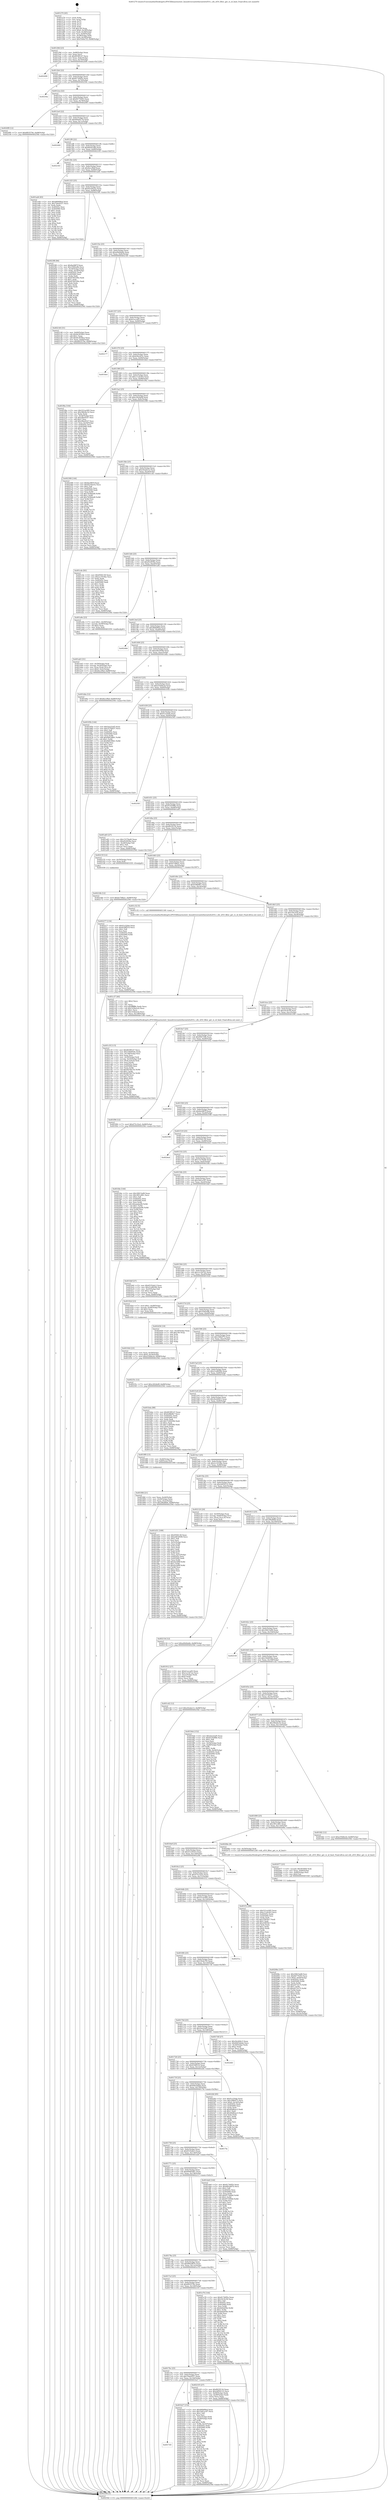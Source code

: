 digraph "0x401270" {
  label = "0x401270 (/mnt/c/Users/mathe/Desktop/tcc/POCII/binaries/extr_linuxdriversnetethernetsfcef10.c_efx_ef10_filter_get_rx_id_limit_Final-ollvm.out::main(0))"
  labelloc = "t"
  node[shape=record]

  Entry [label="",width=0.3,height=0.3,shape=circle,fillcolor=black,style=filled]
  "0x40129d" [label="{
     0x40129d [23]\l
     | [instrs]\l
     &nbsp;&nbsp;0x40129d \<+3\>: mov -0x68(%rbp),%eax\l
     &nbsp;&nbsp;0x4012a0 \<+2\>: mov %eax,%ecx\l
     &nbsp;&nbsp;0x4012a2 \<+6\>: sub $0x803f9147,%ecx\l
     &nbsp;&nbsp;0x4012a8 \<+3\>: mov %eax,-0x6c(%rbp)\l
     &nbsp;&nbsp;0x4012ab \<+3\>: mov %ecx,-0x70(%rbp)\l
     &nbsp;&nbsp;0x4012ae \<+6\>: je 0000000000402499 \<main+0x1229\>\l
  }"]
  "0x402499" [label="{
     0x402499\l
  }", style=dashed]
  "0x4012b4" [label="{
     0x4012b4 [22]\l
     | [instrs]\l
     &nbsp;&nbsp;0x4012b4 \<+5\>: jmp 00000000004012b9 \<main+0x49\>\l
     &nbsp;&nbsp;0x4012b9 \<+3\>: mov -0x6c(%rbp),%eax\l
     &nbsp;&nbsp;0x4012bc \<+5\>: sub $0x81740f5e,%eax\l
     &nbsp;&nbsp;0x4012c1 \<+3\>: mov %eax,-0x74(%rbp)\l
     &nbsp;&nbsp;0x4012c4 \<+6\>: je 000000000040250e \<main+0x129e\>\l
  }"]
  Exit [label="",width=0.3,height=0.3,shape=circle,fillcolor=black,style=filled,peripheries=2]
  "0x40250e" [label="{
     0x40250e\l
  }", style=dashed]
  "0x4012ca" [label="{
     0x4012ca [22]\l
     | [instrs]\l
     &nbsp;&nbsp;0x4012ca \<+5\>: jmp 00000000004012cf \<main+0x5f\>\l
     &nbsp;&nbsp;0x4012cf \<+3\>: mov -0x6c(%rbp),%eax\l
     &nbsp;&nbsp;0x4012d2 \<+5\>: sub $0x8477b5f3,%eax\l
     &nbsp;&nbsp;0x4012d7 \<+3\>: mov %eax,-0x78(%rbp)\l
     &nbsp;&nbsp;0x4012da \<+6\>: je 00000000004020f9 \<main+0xe89\>\l
  }"]
  "0x40216b" [label="{
     0x40216b [12]\l
     | [instrs]\l
     &nbsp;&nbsp;0x40216b \<+7\>: movl $0xfa758ba1,-0x68(%rbp)\l
     &nbsp;&nbsp;0x402172 \<+5\>: jmp 000000000040259d \<main+0x132d\>\l
  }"]
  "0x4020f9" [label="{
     0x4020f9 [12]\l
     | [instrs]\l
     &nbsp;&nbsp;0x4020f9 \<+7\>: movl $0x6f03579e,-0x68(%rbp)\l
     &nbsp;&nbsp;0x402100 \<+5\>: jmp 000000000040259d \<main+0x132d\>\l
  }"]
  "0x4012e0" [label="{
     0x4012e0 [22]\l
     | [instrs]\l
     &nbsp;&nbsp;0x4012e0 \<+5\>: jmp 00000000004012e5 \<main+0x75\>\l
     &nbsp;&nbsp;0x4012e5 \<+3\>: mov -0x6c(%rbp),%eax\l
     &nbsp;&nbsp;0x4012e8 \<+5\>: sub $0x84de8776,%eax\l
     &nbsp;&nbsp;0x4012ed \<+3\>: mov %eax,-0x7c(%rbp)\l
     &nbsp;&nbsp;0x4012f0 \<+6\>: je 0000000000402469 \<main+0x11f9\>\l
  }"]
  "0x402134" [label="{
     0x402134 [12]\l
     | [instrs]\l
     &nbsp;&nbsp;0x402134 \<+7\>: movl $0xa94d4abb,-0x68(%rbp)\l
     &nbsp;&nbsp;0x40213b \<+5\>: jmp 000000000040259d \<main+0x132d\>\l
  }"]
  "0x402469" [label="{
     0x402469\l
  }", style=dashed]
  "0x4012f6" [label="{
     0x4012f6 [22]\l
     | [instrs]\l
     &nbsp;&nbsp;0x4012f6 \<+5\>: jmp 00000000004012fb \<main+0x8b\>\l
     &nbsp;&nbsp;0x4012fb \<+3\>: mov -0x6c(%rbp),%eax\l
     &nbsp;&nbsp;0x4012fe \<+5\>: sub $0x8d291dfd,%eax\l
     &nbsp;&nbsp;0x401303 \<+3\>: mov %eax,-0x80(%rbp)\l
     &nbsp;&nbsp;0x401306 \<+6\>: je 0000000000402183 \<main+0xf13\>\l
  }"]
  "0x40208e" [label="{
     0x40208e [107]\l
     | [instrs]\l
     &nbsp;&nbsp;0x40208e \<+5\>: mov $0x30815a99,%esi\l
     &nbsp;&nbsp;0x402093 \<+5\>: mov $0x8477b5f3,%ecx\l
     &nbsp;&nbsp;0x402098 \<+7\>: movl $0x0,-0x64(%rbp)\l
     &nbsp;&nbsp;0x40209f \<+7\>: mov 0x40505c,%edx\l
     &nbsp;&nbsp;0x4020a6 \<+8\>: mov 0x405060,%r8d\l
     &nbsp;&nbsp;0x4020ae \<+3\>: mov %edx,%r9d\l
     &nbsp;&nbsp;0x4020b1 \<+7\>: add $0xe071fc75,%r9d\l
     &nbsp;&nbsp;0x4020b8 \<+4\>: sub $0x1,%r9d\l
     &nbsp;&nbsp;0x4020bc \<+7\>: sub $0xe071fc75,%r9d\l
     &nbsp;&nbsp;0x4020c3 \<+4\>: imul %r9d,%edx\l
     &nbsp;&nbsp;0x4020c7 \<+3\>: and $0x1,%edx\l
     &nbsp;&nbsp;0x4020ca \<+3\>: cmp $0x0,%edx\l
     &nbsp;&nbsp;0x4020cd \<+4\>: sete %r10b\l
     &nbsp;&nbsp;0x4020d1 \<+4\>: cmp $0xa,%r8d\l
     &nbsp;&nbsp;0x4020d5 \<+4\>: setl %r11b\l
     &nbsp;&nbsp;0x4020d9 \<+3\>: mov %r10b,%bl\l
     &nbsp;&nbsp;0x4020dc \<+3\>: and %r11b,%bl\l
     &nbsp;&nbsp;0x4020df \<+3\>: xor %r11b,%r10b\l
     &nbsp;&nbsp;0x4020e2 \<+3\>: or %r10b,%bl\l
     &nbsp;&nbsp;0x4020e5 \<+3\>: test $0x1,%bl\l
     &nbsp;&nbsp;0x4020e8 \<+3\>: cmovne %ecx,%esi\l
     &nbsp;&nbsp;0x4020eb \<+3\>: mov %esi,-0x68(%rbp)\l
     &nbsp;&nbsp;0x4020ee \<+6\>: mov %eax,-0x14c(%rbp)\l
     &nbsp;&nbsp;0x4020f4 \<+5\>: jmp 000000000040259d \<main+0x132d\>\l
  }"]
  "0x402183" [label="{
     0x402183\l
  }", style=dashed]
  "0x40130c" [label="{
     0x40130c [25]\l
     | [instrs]\l
     &nbsp;&nbsp;0x40130c \<+5\>: jmp 0000000000401311 \<main+0xa1\>\l
     &nbsp;&nbsp;0x401311 \<+3\>: mov -0x6c(%rbp),%eax\l
     &nbsp;&nbsp;0x401314 \<+5\>: sub $0x8eccf9af,%eax\l
     &nbsp;&nbsp;0x401319 \<+6\>: mov %eax,-0x84(%rbp)\l
     &nbsp;&nbsp;0x40131f \<+6\>: je 0000000000401ad4 \<main+0x864\>\l
  }"]
  "0x402077" [label="{
     0x402077 [23]\l
     | [instrs]\l
     &nbsp;&nbsp;0x402077 \<+10\>: movabs $0x4030b6,%rdi\l
     &nbsp;&nbsp;0x402081 \<+3\>: mov %eax,-0x60(%rbp)\l
     &nbsp;&nbsp;0x402084 \<+3\>: mov -0x60(%rbp),%esi\l
     &nbsp;&nbsp;0x402087 \<+2\>: mov $0x0,%al\l
     &nbsp;&nbsp;0x402089 \<+5\>: call 0000000000401040 \<printf@plt\>\l
     | [calls]\l
     &nbsp;&nbsp;0x401040 \{1\} (unknown)\l
  }"]
  "0x401ad4" [label="{
     0x401ad4 [83]\l
     | [instrs]\l
     &nbsp;&nbsp;0x401ad4 \<+5\>: mov $0xd60bf9ed,%eax\l
     &nbsp;&nbsp;0x401ad9 \<+5\>: mov $0x704e0557,%ecx\l
     &nbsp;&nbsp;0x401ade \<+2\>: xor %edx,%edx\l
     &nbsp;&nbsp;0x401ae0 \<+7\>: mov 0x40505c,%esi\l
     &nbsp;&nbsp;0x401ae7 \<+7\>: mov 0x405060,%edi\l
     &nbsp;&nbsp;0x401aee \<+3\>: sub $0x1,%edx\l
     &nbsp;&nbsp;0x401af1 \<+3\>: mov %esi,%r8d\l
     &nbsp;&nbsp;0x401af4 \<+3\>: add %edx,%r8d\l
     &nbsp;&nbsp;0x401af7 \<+4\>: imul %r8d,%esi\l
     &nbsp;&nbsp;0x401afb \<+3\>: and $0x1,%esi\l
     &nbsp;&nbsp;0x401afe \<+3\>: cmp $0x0,%esi\l
     &nbsp;&nbsp;0x401b01 \<+4\>: sete %r9b\l
     &nbsp;&nbsp;0x401b05 \<+3\>: cmp $0xa,%edi\l
     &nbsp;&nbsp;0x401b08 \<+4\>: setl %r10b\l
     &nbsp;&nbsp;0x401b0c \<+3\>: mov %r9b,%r11b\l
     &nbsp;&nbsp;0x401b0f \<+3\>: and %r10b,%r11b\l
     &nbsp;&nbsp;0x401b12 \<+3\>: xor %r10b,%r9b\l
     &nbsp;&nbsp;0x401b15 \<+3\>: or %r9b,%r11b\l
     &nbsp;&nbsp;0x401b18 \<+4\>: test $0x1,%r11b\l
     &nbsp;&nbsp;0x401b1c \<+3\>: cmovne %ecx,%eax\l
     &nbsp;&nbsp;0x401b1f \<+3\>: mov %eax,-0x68(%rbp)\l
     &nbsp;&nbsp;0x401b22 \<+5\>: jmp 000000000040259d \<main+0x132d\>\l
  }"]
  "0x401325" [label="{
     0x401325 [25]\l
     | [instrs]\l
     &nbsp;&nbsp;0x401325 \<+5\>: jmp 000000000040132a \<main+0xba\>\l
     &nbsp;&nbsp;0x40132a \<+3\>: mov -0x6c(%rbp),%eax\l
     &nbsp;&nbsp;0x40132d \<+5\>: sub $0x92c04252,%eax\l
     &nbsp;&nbsp;0x401332 \<+6\>: mov %eax,-0x88(%rbp)\l
     &nbsp;&nbsp;0x401338 \<+6\>: je 00000000004023f8 \<main+0x1188\>\l
  }"]
  "0x401c5f" [label="{
     0x401c5f [115]\l
     | [instrs]\l
     &nbsp;&nbsp;0x401c5f \<+5\>: mov $0x803f9147,%ecx\l
     &nbsp;&nbsp;0x401c64 \<+5\>: mov $0x336495de,%edx\l
     &nbsp;&nbsp;0x401c69 \<+6\>: mov -0x148(%rbp),%esi\l
     &nbsp;&nbsp;0x401c6f \<+3\>: imul %eax,%esi\l
     &nbsp;&nbsp;0x401c72 \<+4\>: mov -0x50(%rbp),%rdi\l
     &nbsp;&nbsp;0x401c76 \<+4\>: movslq -0x54(%rbp),%r8\l
     &nbsp;&nbsp;0x401c7a \<+4\>: mov (%rdi,%r8,8),%rdi\l
     &nbsp;&nbsp;0x401c7e \<+2\>: mov %esi,(%rdi)\l
     &nbsp;&nbsp;0x401c80 \<+7\>: mov 0x40505c,%eax\l
     &nbsp;&nbsp;0x401c87 \<+7\>: mov 0x405060,%esi\l
     &nbsp;&nbsp;0x401c8e \<+3\>: mov %eax,%r9d\l
     &nbsp;&nbsp;0x401c91 \<+7\>: sub $0x9d78475e,%r9d\l
     &nbsp;&nbsp;0x401c98 \<+4\>: sub $0x1,%r9d\l
     &nbsp;&nbsp;0x401c9c \<+7\>: add $0x9d78475e,%r9d\l
     &nbsp;&nbsp;0x401ca3 \<+4\>: imul %r9d,%eax\l
     &nbsp;&nbsp;0x401ca7 \<+3\>: and $0x1,%eax\l
     &nbsp;&nbsp;0x401caa \<+3\>: cmp $0x0,%eax\l
     &nbsp;&nbsp;0x401cad \<+4\>: sete %r10b\l
     &nbsp;&nbsp;0x401cb1 \<+3\>: cmp $0xa,%esi\l
     &nbsp;&nbsp;0x401cb4 \<+4\>: setl %r11b\l
     &nbsp;&nbsp;0x401cb8 \<+3\>: mov %r10b,%bl\l
     &nbsp;&nbsp;0x401cbb \<+3\>: and %r11b,%bl\l
     &nbsp;&nbsp;0x401cbe \<+3\>: xor %r11b,%r10b\l
     &nbsp;&nbsp;0x401cc1 \<+3\>: or %r10b,%bl\l
     &nbsp;&nbsp;0x401cc4 \<+3\>: test $0x1,%bl\l
     &nbsp;&nbsp;0x401cc7 \<+3\>: cmovne %edx,%ecx\l
     &nbsp;&nbsp;0x401cca \<+3\>: mov %ecx,-0x68(%rbp)\l
     &nbsp;&nbsp;0x401ccd \<+5\>: jmp 000000000040259d \<main+0x132d\>\l
  }"]
  "0x4023f8" [label="{
     0x4023f8 [94]\l
     | [instrs]\l
     &nbsp;&nbsp;0x4023f8 \<+5\>: mov $0x8a2887f,%eax\l
     &nbsp;&nbsp;0x4023fd \<+5\>: mov $0x1f282e8b,%ecx\l
     &nbsp;&nbsp;0x402402 \<+3\>: mov -0x34(%rbp),%edx\l
     &nbsp;&nbsp;0x402405 \<+3\>: mov %edx,-0x24(%rbp)\l
     &nbsp;&nbsp;0x402408 \<+7\>: mov 0x40505c,%edx\l
     &nbsp;&nbsp;0x40240f \<+7\>: mov 0x405060,%esi\l
     &nbsp;&nbsp;0x402416 \<+2\>: mov %edx,%edi\l
     &nbsp;&nbsp;0x402418 \<+6\>: sub $0x676d190e,%edi\l
     &nbsp;&nbsp;0x40241e \<+3\>: sub $0x1,%edi\l
     &nbsp;&nbsp;0x402421 \<+6\>: add $0x676d190e,%edi\l
     &nbsp;&nbsp;0x402427 \<+3\>: imul %edi,%edx\l
     &nbsp;&nbsp;0x40242a \<+3\>: and $0x1,%edx\l
     &nbsp;&nbsp;0x40242d \<+3\>: cmp $0x0,%edx\l
     &nbsp;&nbsp;0x402430 \<+4\>: sete %r8b\l
     &nbsp;&nbsp;0x402434 \<+3\>: cmp $0xa,%esi\l
     &nbsp;&nbsp;0x402437 \<+4\>: setl %r9b\l
     &nbsp;&nbsp;0x40243b \<+3\>: mov %r8b,%r10b\l
     &nbsp;&nbsp;0x40243e \<+3\>: and %r9b,%r10b\l
     &nbsp;&nbsp;0x402441 \<+3\>: xor %r9b,%r8b\l
     &nbsp;&nbsp;0x402444 \<+3\>: or %r8b,%r10b\l
     &nbsp;&nbsp;0x402447 \<+4\>: test $0x1,%r10b\l
     &nbsp;&nbsp;0x40244b \<+3\>: cmovne %ecx,%eax\l
     &nbsp;&nbsp;0x40244e \<+3\>: mov %eax,-0x68(%rbp)\l
     &nbsp;&nbsp;0x402451 \<+5\>: jmp 000000000040259d \<main+0x132d\>\l
  }"]
  "0x40133e" [label="{
     0x40133e [25]\l
     | [instrs]\l
     &nbsp;&nbsp;0x40133e \<+5\>: jmp 0000000000401343 \<main+0xd3\>\l
     &nbsp;&nbsp;0x401343 \<+3\>: mov -0x6c(%rbp),%eax\l
     &nbsp;&nbsp;0x401346 \<+5\>: sub $0xa94d4abb,%eax\l
     &nbsp;&nbsp;0x40134b \<+6\>: mov %eax,-0x8c(%rbp)\l
     &nbsp;&nbsp;0x401351 \<+6\>: je 0000000000402140 \<main+0xed0\>\l
  }"]
  "0x401c37" [label="{
     0x401c37 [40]\l
     | [instrs]\l
     &nbsp;&nbsp;0x401c37 \<+5\>: mov $0x2,%ecx\l
     &nbsp;&nbsp;0x401c3c \<+1\>: cltd\l
     &nbsp;&nbsp;0x401c3d \<+2\>: idiv %ecx\l
     &nbsp;&nbsp;0x401c3f \<+6\>: imul $0xfffffffe,%edx,%ecx\l
     &nbsp;&nbsp;0x401c45 \<+6\>: sub $0x143be2cb,%ecx\l
     &nbsp;&nbsp;0x401c4b \<+3\>: add $0x1,%ecx\l
     &nbsp;&nbsp;0x401c4e \<+6\>: add $0x143be2cb,%ecx\l
     &nbsp;&nbsp;0x401c54 \<+6\>: mov %ecx,-0x148(%rbp)\l
     &nbsp;&nbsp;0x401c5a \<+5\>: call 0000000000401160 \<next_i\>\l
     | [calls]\l
     &nbsp;&nbsp;0x401160 \{1\} (/mnt/c/Users/mathe/Desktop/tcc/POCII/binaries/extr_linuxdriversnetethernetsfcef10.c_efx_ef10_filter_get_rx_id_limit_Final-ollvm.out::next_i)\l
  }"]
  "0x402140" [label="{
     0x402140 [31]\l
     | [instrs]\l
     &nbsp;&nbsp;0x402140 \<+3\>: mov -0x64(%rbp),%eax\l
     &nbsp;&nbsp;0x402143 \<+5\>: sub $0x8e3638e2,%eax\l
     &nbsp;&nbsp;0x402148 \<+3\>: add $0x1,%eax\l
     &nbsp;&nbsp;0x40214b \<+5\>: add $0x8e3638e2,%eax\l
     &nbsp;&nbsp;0x402150 \<+3\>: mov %eax,-0x64(%rbp)\l
     &nbsp;&nbsp;0x402153 \<+7\>: movl $0x6f03579e,-0x68(%rbp)\l
     &nbsp;&nbsp;0x40215a \<+5\>: jmp 000000000040259d \<main+0x132d\>\l
  }"]
  "0x401357" [label="{
     0x401357 [25]\l
     | [instrs]\l
     &nbsp;&nbsp;0x401357 \<+5\>: jmp 000000000040135c \<main+0xec\>\l
     &nbsp;&nbsp;0x40135c \<+3\>: mov -0x6c(%rbp),%eax\l
     &nbsp;&nbsp;0x40135f \<+5\>: sub $0xb1ecca93,%eax\l
     &nbsp;&nbsp;0x401364 \<+6\>: mov %eax,-0x90(%rbp)\l
     &nbsp;&nbsp;0x40136a \<+6\>: je 0000000000402177 \<main+0xf07\>\l
  }"]
  "0x4017d5" [label="{
     0x4017d5\l
  }", style=dashed]
  "0x402177" [label="{
     0x402177\l
  }", style=dashed]
  "0x401370" [label="{
     0x401370 [25]\l
     | [instrs]\l
     &nbsp;&nbsp;0x401370 \<+5\>: jmp 0000000000401375 \<main+0x105\>\l
     &nbsp;&nbsp;0x401375 \<+3\>: mov -0x6c(%rbp),%eax\l
     &nbsp;&nbsp;0x401378 \<+5\>: sub $0xb56cd23c,%eax\l
     &nbsp;&nbsp;0x40137d \<+6\>: mov %eax,-0x94(%rbp)\l
     &nbsp;&nbsp;0x401383 \<+6\>: je 00000000004018e4 \<main+0x674\>\l
  }"]
  "0x401b27" [label="{
     0x401b27 [152]\l
     | [instrs]\l
     &nbsp;&nbsp;0x401b27 \<+5\>: mov $0xd60bf9ed,%eax\l
     &nbsp;&nbsp;0x401b2c \<+5\>: mov $0x1b81a187,%ecx\l
     &nbsp;&nbsp;0x401b31 \<+2\>: mov $0x1,%dl\l
     &nbsp;&nbsp;0x401b33 \<+2\>: xor %esi,%esi\l
     &nbsp;&nbsp;0x401b35 \<+3\>: mov -0x5c(%rbp),%edi\l
     &nbsp;&nbsp;0x401b38 \<+3\>: cmp -0x58(%rbp),%edi\l
     &nbsp;&nbsp;0x401b3b \<+4\>: setl %r8b\l
     &nbsp;&nbsp;0x401b3f \<+4\>: and $0x1,%r8b\l
     &nbsp;&nbsp;0x401b43 \<+4\>: mov %r8b,-0x25(%rbp)\l
     &nbsp;&nbsp;0x401b47 \<+7\>: mov 0x40505c,%edi\l
     &nbsp;&nbsp;0x401b4e \<+8\>: mov 0x405060,%r9d\l
     &nbsp;&nbsp;0x401b56 \<+3\>: sub $0x1,%esi\l
     &nbsp;&nbsp;0x401b59 \<+3\>: mov %edi,%r10d\l
     &nbsp;&nbsp;0x401b5c \<+3\>: add %esi,%r10d\l
     &nbsp;&nbsp;0x401b5f \<+4\>: imul %r10d,%edi\l
     &nbsp;&nbsp;0x401b63 \<+3\>: and $0x1,%edi\l
     &nbsp;&nbsp;0x401b66 \<+3\>: cmp $0x0,%edi\l
     &nbsp;&nbsp;0x401b69 \<+4\>: sete %r8b\l
     &nbsp;&nbsp;0x401b6d \<+4\>: cmp $0xa,%r9d\l
     &nbsp;&nbsp;0x401b71 \<+4\>: setl %r11b\l
     &nbsp;&nbsp;0x401b75 \<+3\>: mov %r8b,%bl\l
     &nbsp;&nbsp;0x401b78 \<+3\>: xor $0xff,%bl\l
     &nbsp;&nbsp;0x401b7b \<+3\>: mov %r11b,%r14b\l
     &nbsp;&nbsp;0x401b7e \<+4\>: xor $0xff,%r14b\l
     &nbsp;&nbsp;0x401b82 \<+3\>: xor $0x0,%dl\l
     &nbsp;&nbsp;0x401b85 \<+3\>: mov %bl,%r15b\l
     &nbsp;&nbsp;0x401b88 \<+4\>: and $0x0,%r15b\l
     &nbsp;&nbsp;0x401b8c \<+3\>: and %dl,%r8b\l
     &nbsp;&nbsp;0x401b8f \<+3\>: mov %r14b,%r12b\l
     &nbsp;&nbsp;0x401b92 \<+4\>: and $0x0,%r12b\l
     &nbsp;&nbsp;0x401b96 \<+3\>: and %dl,%r11b\l
     &nbsp;&nbsp;0x401b99 \<+3\>: or %r8b,%r15b\l
     &nbsp;&nbsp;0x401b9c \<+3\>: or %r11b,%r12b\l
     &nbsp;&nbsp;0x401b9f \<+3\>: xor %r12b,%r15b\l
     &nbsp;&nbsp;0x401ba2 \<+3\>: or %r14b,%bl\l
     &nbsp;&nbsp;0x401ba5 \<+3\>: xor $0xff,%bl\l
     &nbsp;&nbsp;0x401ba8 \<+3\>: or $0x0,%dl\l
     &nbsp;&nbsp;0x401bab \<+2\>: and %dl,%bl\l
     &nbsp;&nbsp;0x401bad \<+3\>: or %bl,%r15b\l
     &nbsp;&nbsp;0x401bb0 \<+4\>: test $0x1,%r15b\l
     &nbsp;&nbsp;0x401bb4 \<+3\>: cmovne %ecx,%eax\l
     &nbsp;&nbsp;0x401bb7 \<+3\>: mov %eax,-0x68(%rbp)\l
     &nbsp;&nbsp;0x401bba \<+5\>: jmp 000000000040259d \<main+0x132d\>\l
  }"]
  "0x4018e4" [label="{
     0x4018e4\l
  }", style=dashed]
  "0x401389" [label="{
     0x401389 [25]\l
     | [instrs]\l
     &nbsp;&nbsp;0x401389 \<+5\>: jmp 000000000040138e \<main+0x11e\>\l
     &nbsp;&nbsp;0x40138e \<+3\>: mov -0x6c(%rbp),%eax\l
     &nbsp;&nbsp;0x401391 \<+5\>: sub $0xc11eb303,%eax\l
     &nbsp;&nbsp;0x401396 \<+6\>: mov %eax,-0x98(%rbp)\l
     &nbsp;&nbsp;0x40139c \<+6\>: je 0000000000401f6a \<main+0xcfa\>\l
  }"]
  "0x4017bc" [label="{
     0x4017bc [25]\l
     | [instrs]\l
     &nbsp;&nbsp;0x4017bc \<+5\>: jmp 00000000004017c1 \<main+0x551\>\l
     &nbsp;&nbsp;0x4017c1 \<+3\>: mov -0x6c(%rbp),%eax\l
     &nbsp;&nbsp;0x4017c4 \<+5\>: sub $0x704e0557,%eax\l
     &nbsp;&nbsp;0x4017c9 \<+6\>: mov %eax,-0x144(%rbp)\l
     &nbsp;&nbsp;0x4017cf \<+6\>: je 0000000000401b27 \<main+0x8b7\>\l
  }"]
  "0x401f6a" [label="{
     0x401f6a [104]\l
     | [instrs]\l
     &nbsp;&nbsp;0x401f6a \<+5\>: mov $0x521ac095,%eax\l
     &nbsp;&nbsp;0x401f6f \<+5\>: mov $0x36b2bc52,%ecx\l
     &nbsp;&nbsp;0x401f74 \<+2\>: xor %edx,%edx\l
     &nbsp;&nbsp;0x401f76 \<+3\>: mov -0x54(%rbp),%esi\l
     &nbsp;&nbsp;0x401f79 \<+6\>: sub $0x2fbe91b7,%esi\l
     &nbsp;&nbsp;0x401f7f \<+3\>: add $0x1,%esi\l
     &nbsp;&nbsp;0x401f82 \<+6\>: add $0x2fbe91b7,%esi\l
     &nbsp;&nbsp;0x401f88 \<+3\>: mov %esi,-0x54(%rbp)\l
     &nbsp;&nbsp;0x401f8b \<+7\>: mov 0x40505c,%esi\l
     &nbsp;&nbsp;0x401f92 \<+7\>: mov 0x405060,%edi\l
     &nbsp;&nbsp;0x401f99 \<+3\>: sub $0x1,%edx\l
     &nbsp;&nbsp;0x401f9c \<+3\>: mov %esi,%r8d\l
     &nbsp;&nbsp;0x401f9f \<+3\>: add %edx,%r8d\l
     &nbsp;&nbsp;0x401fa2 \<+4\>: imul %r8d,%esi\l
     &nbsp;&nbsp;0x401fa6 \<+3\>: and $0x1,%esi\l
     &nbsp;&nbsp;0x401fa9 \<+3\>: cmp $0x0,%esi\l
     &nbsp;&nbsp;0x401fac \<+4\>: sete %r9b\l
     &nbsp;&nbsp;0x401fb0 \<+3\>: cmp $0xa,%edi\l
     &nbsp;&nbsp;0x401fb3 \<+4\>: setl %r10b\l
     &nbsp;&nbsp;0x401fb7 \<+3\>: mov %r9b,%r11b\l
     &nbsp;&nbsp;0x401fba \<+3\>: and %r10b,%r11b\l
     &nbsp;&nbsp;0x401fbd \<+3\>: xor %r10b,%r9b\l
     &nbsp;&nbsp;0x401fc0 \<+3\>: or %r9b,%r11b\l
     &nbsp;&nbsp;0x401fc3 \<+4\>: test $0x1,%r11b\l
     &nbsp;&nbsp;0x401fc7 \<+3\>: cmovne %ecx,%eax\l
     &nbsp;&nbsp;0x401fca \<+3\>: mov %eax,-0x68(%rbp)\l
     &nbsp;&nbsp;0x401fcd \<+5\>: jmp 000000000040259d \<main+0x132d\>\l
  }"]
  "0x4013a2" [label="{
     0x4013a2 [25]\l
     | [instrs]\l
     &nbsp;&nbsp;0x4013a2 \<+5\>: jmp 00000000004013a7 \<main+0x137\>\l
     &nbsp;&nbsp;0x4013a7 \<+3\>: mov -0x6c(%rbp),%eax\l
     &nbsp;&nbsp;0x4013aa \<+5\>: sub $0xc262de9f,%eax\l
     &nbsp;&nbsp;0x4013af \<+6\>: mov %eax,-0x9c(%rbp)\l
     &nbsp;&nbsp;0x4013b5 \<+6\>: je 0000000000402368 \<main+0x10f8\>\l
  }"]
  "0x402105" [label="{
     0x402105 [27]\l
     | [instrs]\l
     &nbsp;&nbsp;0x402105 \<+5\>: mov $0xf825f134,%eax\l
     &nbsp;&nbsp;0x40210a \<+5\>: mov $0x2df30133,%ecx\l
     &nbsp;&nbsp;0x40210f \<+3\>: mov -0x64(%rbp),%edx\l
     &nbsp;&nbsp;0x402112 \<+3\>: cmp -0x48(%rbp),%edx\l
     &nbsp;&nbsp;0x402115 \<+3\>: cmovl %ecx,%eax\l
     &nbsp;&nbsp;0x402118 \<+3\>: mov %eax,-0x68(%rbp)\l
     &nbsp;&nbsp;0x40211b \<+5\>: jmp 000000000040259d \<main+0x132d\>\l
  }"]
  "0x402368" [label="{
     0x402368 [144]\l
     | [instrs]\l
     &nbsp;&nbsp;0x402368 \<+5\>: mov $0x8a2887f,%eax\l
     &nbsp;&nbsp;0x40236d \<+5\>: mov $0x92c04252,%ecx\l
     &nbsp;&nbsp;0x402372 \<+2\>: mov $0x1,%dl\l
     &nbsp;&nbsp;0x402374 \<+7\>: mov 0x40505c,%esi\l
     &nbsp;&nbsp;0x40237b \<+7\>: mov 0x405060,%edi\l
     &nbsp;&nbsp;0x402382 \<+3\>: mov %esi,%r8d\l
     &nbsp;&nbsp;0x402385 \<+7\>: sub $0x7639ded0,%r8d\l
     &nbsp;&nbsp;0x40238c \<+4\>: sub $0x1,%r8d\l
     &nbsp;&nbsp;0x402390 \<+7\>: add $0x7639ded0,%r8d\l
     &nbsp;&nbsp;0x402397 \<+4\>: imul %r8d,%esi\l
     &nbsp;&nbsp;0x40239b \<+3\>: and $0x1,%esi\l
     &nbsp;&nbsp;0x40239e \<+3\>: cmp $0x0,%esi\l
     &nbsp;&nbsp;0x4023a1 \<+4\>: sete %r9b\l
     &nbsp;&nbsp;0x4023a5 \<+3\>: cmp $0xa,%edi\l
     &nbsp;&nbsp;0x4023a8 \<+4\>: setl %r10b\l
     &nbsp;&nbsp;0x4023ac \<+3\>: mov %r9b,%r11b\l
     &nbsp;&nbsp;0x4023af \<+4\>: xor $0xff,%r11b\l
     &nbsp;&nbsp;0x4023b3 \<+3\>: mov %r10b,%bl\l
     &nbsp;&nbsp;0x4023b6 \<+3\>: xor $0xff,%bl\l
     &nbsp;&nbsp;0x4023b9 \<+3\>: xor $0x0,%dl\l
     &nbsp;&nbsp;0x4023bc \<+3\>: mov %r11b,%r14b\l
     &nbsp;&nbsp;0x4023bf \<+4\>: and $0x0,%r14b\l
     &nbsp;&nbsp;0x4023c3 \<+3\>: and %dl,%r9b\l
     &nbsp;&nbsp;0x4023c6 \<+3\>: mov %bl,%r15b\l
     &nbsp;&nbsp;0x4023c9 \<+4\>: and $0x0,%r15b\l
     &nbsp;&nbsp;0x4023cd \<+3\>: and %dl,%r10b\l
     &nbsp;&nbsp;0x4023d0 \<+3\>: or %r9b,%r14b\l
     &nbsp;&nbsp;0x4023d3 \<+3\>: or %r10b,%r15b\l
     &nbsp;&nbsp;0x4023d6 \<+3\>: xor %r15b,%r14b\l
     &nbsp;&nbsp;0x4023d9 \<+3\>: or %bl,%r11b\l
     &nbsp;&nbsp;0x4023dc \<+4\>: xor $0xff,%r11b\l
     &nbsp;&nbsp;0x4023e0 \<+3\>: or $0x0,%dl\l
     &nbsp;&nbsp;0x4023e3 \<+3\>: and %dl,%r11b\l
     &nbsp;&nbsp;0x4023e6 \<+3\>: or %r11b,%r14b\l
     &nbsp;&nbsp;0x4023e9 \<+4\>: test $0x1,%r14b\l
     &nbsp;&nbsp;0x4023ed \<+3\>: cmovne %ecx,%eax\l
     &nbsp;&nbsp;0x4023f0 \<+3\>: mov %eax,-0x68(%rbp)\l
     &nbsp;&nbsp;0x4023f3 \<+5\>: jmp 000000000040259d \<main+0x132d\>\l
  }"]
  "0x4013bb" [label="{
     0x4013bb [25]\l
     | [instrs]\l
     &nbsp;&nbsp;0x4013bb \<+5\>: jmp 00000000004013c0 \<main+0x150\>\l
     &nbsp;&nbsp;0x4013c0 \<+3\>: mov -0x6c(%rbp),%eax\l
     &nbsp;&nbsp;0x4013c3 \<+5\>: sub $0xc62abe12,%eax\l
     &nbsp;&nbsp;0x4013c8 \<+6\>: mov %eax,-0xa0(%rbp)\l
     &nbsp;&nbsp;0x4013ce \<+6\>: je 0000000000401cde \<main+0xa6e\>\l
  }"]
  "0x4017a3" [label="{
     0x4017a3 [25]\l
     | [instrs]\l
     &nbsp;&nbsp;0x4017a3 \<+5\>: jmp 00000000004017a8 \<main+0x538\>\l
     &nbsp;&nbsp;0x4017a8 \<+3\>: mov -0x6c(%rbp),%eax\l
     &nbsp;&nbsp;0x4017ab \<+5\>: sub $0x6f03579e,%eax\l
     &nbsp;&nbsp;0x4017b0 \<+6\>: mov %eax,-0x140(%rbp)\l
     &nbsp;&nbsp;0x4017b6 \<+6\>: je 0000000000402105 \<main+0xe95\>\l
  }"]
  "0x401cde" [label="{
     0x401cde [83]\l
     | [instrs]\l
     &nbsp;&nbsp;0x401cde \<+5\>: mov $0x9594138,%eax\l
     &nbsp;&nbsp;0x401ce3 \<+5\>: mov $0x2c1910be,%ecx\l
     &nbsp;&nbsp;0x401ce8 \<+2\>: xor %edx,%edx\l
     &nbsp;&nbsp;0x401cea \<+7\>: mov 0x40505c,%esi\l
     &nbsp;&nbsp;0x401cf1 \<+7\>: mov 0x405060,%edi\l
     &nbsp;&nbsp;0x401cf8 \<+3\>: sub $0x1,%edx\l
     &nbsp;&nbsp;0x401cfb \<+3\>: mov %esi,%r8d\l
     &nbsp;&nbsp;0x401cfe \<+3\>: add %edx,%r8d\l
     &nbsp;&nbsp;0x401d01 \<+4\>: imul %r8d,%esi\l
     &nbsp;&nbsp;0x401d05 \<+3\>: and $0x1,%esi\l
     &nbsp;&nbsp;0x401d08 \<+3\>: cmp $0x0,%esi\l
     &nbsp;&nbsp;0x401d0b \<+4\>: sete %r9b\l
     &nbsp;&nbsp;0x401d0f \<+3\>: cmp $0xa,%edi\l
     &nbsp;&nbsp;0x401d12 \<+4\>: setl %r10b\l
     &nbsp;&nbsp;0x401d16 \<+3\>: mov %r9b,%r11b\l
     &nbsp;&nbsp;0x401d19 \<+3\>: and %r10b,%r11b\l
     &nbsp;&nbsp;0x401d1c \<+3\>: xor %r10b,%r9b\l
     &nbsp;&nbsp;0x401d1f \<+3\>: or %r9b,%r11b\l
     &nbsp;&nbsp;0x401d22 \<+4\>: test $0x1,%r11b\l
     &nbsp;&nbsp;0x401d26 \<+3\>: cmovne %ecx,%eax\l
     &nbsp;&nbsp;0x401d29 \<+3\>: mov %eax,-0x68(%rbp)\l
     &nbsp;&nbsp;0x401d2c \<+5\>: jmp 000000000040259d \<main+0x132d\>\l
  }"]
  "0x4013d4" [label="{
     0x4013d4 [25]\l
     | [instrs]\l
     &nbsp;&nbsp;0x4013d4 \<+5\>: jmp 00000000004013d9 \<main+0x169\>\l
     &nbsp;&nbsp;0x4013d9 \<+3\>: mov -0x6c(%rbp),%eax\l
     &nbsp;&nbsp;0x4013dc \<+5\>: sub $0xd5cf056a,%eax\l
     &nbsp;&nbsp;0x4013e1 \<+6\>: mov %eax,-0xa4(%rbp)\l
     &nbsp;&nbsp;0x4013e7 \<+6\>: je 0000000000401a9e \<main+0x82e\>\l
  }"]
  "0x401e76" [label="{
     0x401e76 [144]\l
     | [instrs]\l
     &nbsp;&nbsp;0x401e76 \<+5\>: mov $0x81740f5e,%eax\l
     &nbsp;&nbsp;0x401e7b \<+5\>: mov $0x5419c58,%ecx\l
     &nbsp;&nbsp;0x401e80 \<+2\>: mov $0x1,%dl\l
     &nbsp;&nbsp;0x401e82 \<+7\>: mov 0x40505c,%esi\l
     &nbsp;&nbsp;0x401e89 \<+7\>: mov 0x405060,%edi\l
     &nbsp;&nbsp;0x401e90 \<+3\>: mov %esi,%r8d\l
     &nbsp;&nbsp;0x401e93 \<+7\>: sub $0x9e9a95fe,%r8d\l
     &nbsp;&nbsp;0x401e9a \<+4\>: sub $0x1,%r8d\l
     &nbsp;&nbsp;0x401e9e \<+7\>: add $0x9e9a95fe,%r8d\l
     &nbsp;&nbsp;0x401ea5 \<+4\>: imul %r8d,%esi\l
     &nbsp;&nbsp;0x401ea9 \<+3\>: and $0x1,%esi\l
     &nbsp;&nbsp;0x401eac \<+3\>: cmp $0x0,%esi\l
     &nbsp;&nbsp;0x401eaf \<+4\>: sete %r9b\l
     &nbsp;&nbsp;0x401eb3 \<+3\>: cmp $0xa,%edi\l
     &nbsp;&nbsp;0x401eb6 \<+4\>: setl %r10b\l
     &nbsp;&nbsp;0x401eba \<+3\>: mov %r9b,%r11b\l
     &nbsp;&nbsp;0x401ebd \<+4\>: xor $0xff,%r11b\l
     &nbsp;&nbsp;0x401ec1 \<+3\>: mov %r10b,%bl\l
     &nbsp;&nbsp;0x401ec4 \<+3\>: xor $0xff,%bl\l
     &nbsp;&nbsp;0x401ec7 \<+3\>: xor $0x1,%dl\l
     &nbsp;&nbsp;0x401eca \<+3\>: mov %r11b,%r14b\l
     &nbsp;&nbsp;0x401ecd \<+4\>: and $0xff,%r14b\l
     &nbsp;&nbsp;0x401ed1 \<+3\>: and %dl,%r9b\l
     &nbsp;&nbsp;0x401ed4 \<+3\>: mov %bl,%r15b\l
     &nbsp;&nbsp;0x401ed7 \<+4\>: and $0xff,%r15b\l
     &nbsp;&nbsp;0x401edb \<+3\>: and %dl,%r10b\l
     &nbsp;&nbsp;0x401ede \<+3\>: or %r9b,%r14b\l
     &nbsp;&nbsp;0x401ee1 \<+3\>: or %r10b,%r15b\l
     &nbsp;&nbsp;0x401ee4 \<+3\>: xor %r15b,%r14b\l
     &nbsp;&nbsp;0x401ee7 \<+3\>: or %bl,%r11b\l
     &nbsp;&nbsp;0x401eea \<+4\>: xor $0xff,%r11b\l
     &nbsp;&nbsp;0x401eee \<+3\>: or $0x1,%dl\l
     &nbsp;&nbsp;0x401ef1 \<+3\>: and %dl,%r11b\l
     &nbsp;&nbsp;0x401ef4 \<+3\>: or %r11b,%r14b\l
     &nbsp;&nbsp;0x401ef7 \<+4\>: test $0x1,%r14b\l
     &nbsp;&nbsp;0x401efb \<+3\>: cmovne %ecx,%eax\l
     &nbsp;&nbsp;0x401efe \<+3\>: mov %eax,-0x68(%rbp)\l
     &nbsp;&nbsp;0x401f01 \<+5\>: jmp 000000000040259d \<main+0x132d\>\l
  }"]
  "0x401a9e" [label="{
     0x401a9e [23]\l
     | [instrs]\l
     &nbsp;&nbsp;0x401a9e \<+7\>: movl $0x1,-0x58(%rbp)\l
     &nbsp;&nbsp;0x401aa5 \<+4\>: movslq -0x58(%rbp),%rax\l
     &nbsp;&nbsp;0x401aa9 \<+4\>: shl $0x2,%rax\l
     &nbsp;&nbsp;0x401aad \<+3\>: mov %rax,%rdi\l
     &nbsp;&nbsp;0x401ab0 \<+5\>: call 0000000000401050 \<malloc@plt\>\l
     | [calls]\l
     &nbsp;&nbsp;0x401050 \{1\} (unknown)\l
  }"]
  "0x4013ed" [label="{
     0x4013ed [25]\l
     | [instrs]\l
     &nbsp;&nbsp;0x4013ed \<+5\>: jmp 00000000004013f2 \<main+0x182\>\l
     &nbsp;&nbsp;0x4013f2 \<+3\>: mov -0x6c(%rbp),%eax\l
     &nbsp;&nbsp;0x4013f5 \<+5\>: sub $0xd60bf9ed,%eax\l
     &nbsp;&nbsp;0x4013fa \<+6\>: mov %eax,-0xa8(%rbp)\l
     &nbsp;&nbsp;0x401400 \<+6\>: je 000000000040248d \<main+0x121d\>\l
  }"]
  "0x40178a" [label="{
     0x40178a [25]\l
     | [instrs]\l
     &nbsp;&nbsp;0x40178a \<+5\>: jmp 000000000040178f \<main+0x51f\>\l
     &nbsp;&nbsp;0x40178f \<+3\>: mov -0x6c(%rbp),%eax\l
     &nbsp;&nbsp;0x401792 \<+5\>: sub $0x6f02d87b,%eax\l
     &nbsp;&nbsp;0x401797 \<+6\>: mov %eax,-0x13c(%rbp)\l
     &nbsp;&nbsp;0x40179d \<+6\>: je 0000000000401e76 \<main+0xc06\>\l
  }"]
  "0x40248d" [label="{
     0x40248d\l
  }", style=dashed]
  "0x401406" [label="{
     0x401406 [25]\l
     | [instrs]\l
     &nbsp;&nbsp;0x401406 \<+5\>: jmp 000000000040140b \<main+0x19b\>\l
     &nbsp;&nbsp;0x40140b \<+3\>: mov -0x6c(%rbp),%eax\l
     &nbsp;&nbsp;0x40140e \<+5\>: sub $0xe4818506,%eax\l
     &nbsp;&nbsp;0x401413 \<+6\>: mov %eax,-0xac(%rbp)\l
     &nbsp;&nbsp;0x401419 \<+6\>: je 0000000000401dda \<main+0xb6a\>\l
  }"]
  "0x402213" [label="{
     0x402213\l
  }", style=dashed]
  "0x401dda" [label="{
     0x401dda [12]\l
     | [instrs]\l
     &nbsp;&nbsp;0x401dda \<+7\>: movl $0x8eccf9af,-0x68(%rbp)\l
     &nbsp;&nbsp;0x401de1 \<+5\>: jmp 000000000040259d \<main+0x132d\>\l
  }"]
  "0x40141f" [label="{
     0x40141f [25]\l
     | [instrs]\l
     &nbsp;&nbsp;0x40141f \<+5\>: jmp 0000000000401424 \<main+0x1b4\>\l
     &nbsp;&nbsp;0x401424 \<+3\>: mov -0x6c(%rbp),%eax\l
     &nbsp;&nbsp;0x401427 \<+5\>: sub $0xe55b8e2d,%eax\l
     &nbsp;&nbsp;0x40142c \<+6\>: mov %eax,-0xb0(%rbp)\l
     &nbsp;&nbsp;0x401432 \<+6\>: je 000000000040195b \<main+0x6eb\>\l
  }"]
  "0x401771" [label="{
     0x401771 [25]\l
     | [instrs]\l
     &nbsp;&nbsp;0x401771 \<+5\>: jmp 0000000000401776 \<main+0x506\>\l
     &nbsp;&nbsp;0x401776 \<+3\>: mov -0x6c(%rbp),%eax\l
     &nbsp;&nbsp;0x401779 \<+5\>: sub $0x69485487,%eax\l
     &nbsp;&nbsp;0x40177e \<+6\>: mov %eax,-0x138(%rbp)\l
     &nbsp;&nbsp;0x401784 \<+6\>: je 0000000000402213 \<main+0xfa3\>\l
  }"]
  "0x40195b" [label="{
     0x40195b [144]\l
     | [instrs]\l
     &nbsp;&nbsp;0x40195b \<+5\>: mov $0x5ee22af5,%eax\l
     &nbsp;&nbsp;0x401960 \<+5\>: mov $0x357fdd37,%ecx\l
     &nbsp;&nbsp;0x401965 \<+2\>: mov $0x1,%dl\l
     &nbsp;&nbsp;0x401967 \<+7\>: mov 0x40505c,%esi\l
     &nbsp;&nbsp;0x40196e \<+7\>: mov 0x405060,%edi\l
     &nbsp;&nbsp;0x401975 \<+3\>: mov %esi,%r8d\l
     &nbsp;&nbsp;0x401978 \<+7\>: add $0x948186b1,%r8d\l
     &nbsp;&nbsp;0x40197f \<+4\>: sub $0x1,%r8d\l
     &nbsp;&nbsp;0x401983 \<+7\>: sub $0x948186b1,%r8d\l
     &nbsp;&nbsp;0x40198a \<+4\>: imul %r8d,%esi\l
     &nbsp;&nbsp;0x40198e \<+3\>: and $0x1,%esi\l
     &nbsp;&nbsp;0x401991 \<+3\>: cmp $0x0,%esi\l
     &nbsp;&nbsp;0x401994 \<+4\>: sete %r9b\l
     &nbsp;&nbsp;0x401998 \<+3\>: cmp $0xa,%edi\l
     &nbsp;&nbsp;0x40199b \<+4\>: setl %r10b\l
     &nbsp;&nbsp;0x40199f \<+3\>: mov %r9b,%r11b\l
     &nbsp;&nbsp;0x4019a2 \<+4\>: xor $0xff,%r11b\l
     &nbsp;&nbsp;0x4019a6 \<+3\>: mov %r10b,%bl\l
     &nbsp;&nbsp;0x4019a9 \<+3\>: xor $0xff,%bl\l
     &nbsp;&nbsp;0x4019ac \<+3\>: xor $0x0,%dl\l
     &nbsp;&nbsp;0x4019af \<+3\>: mov %r11b,%r14b\l
     &nbsp;&nbsp;0x4019b2 \<+4\>: and $0x0,%r14b\l
     &nbsp;&nbsp;0x4019b6 \<+3\>: and %dl,%r9b\l
     &nbsp;&nbsp;0x4019b9 \<+3\>: mov %bl,%r15b\l
     &nbsp;&nbsp;0x4019bc \<+4\>: and $0x0,%r15b\l
     &nbsp;&nbsp;0x4019c0 \<+3\>: and %dl,%r10b\l
     &nbsp;&nbsp;0x4019c3 \<+3\>: or %r9b,%r14b\l
     &nbsp;&nbsp;0x4019c6 \<+3\>: or %r10b,%r15b\l
     &nbsp;&nbsp;0x4019c9 \<+3\>: xor %r15b,%r14b\l
     &nbsp;&nbsp;0x4019cc \<+3\>: or %bl,%r11b\l
     &nbsp;&nbsp;0x4019cf \<+4\>: xor $0xff,%r11b\l
     &nbsp;&nbsp;0x4019d3 \<+3\>: or $0x0,%dl\l
     &nbsp;&nbsp;0x4019d6 \<+3\>: and %dl,%r11b\l
     &nbsp;&nbsp;0x4019d9 \<+3\>: or %r11b,%r14b\l
     &nbsp;&nbsp;0x4019dc \<+4\>: test $0x1,%r14b\l
     &nbsp;&nbsp;0x4019e0 \<+3\>: cmovne %ecx,%eax\l
     &nbsp;&nbsp;0x4019e3 \<+3\>: mov %eax,-0x68(%rbp)\l
     &nbsp;&nbsp;0x4019e6 \<+5\>: jmp 000000000040259d \<main+0x132d\>\l
  }"]
  "0x401438" [label="{
     0x401438 [25]\l
     | [instrs]\l
     &nbsp;&nbsp;0x401438 \<+5\>: jmp 000000000040143d \<main+0x1cd\>\l
     &nbsp;&nbsp;0x40143d \<+3\>: mov -0x6c(%rbp),%eax\l
     &nbsp;&nbsp;0x401440 \<+5\>: sub $0xf1a32fab,%eax\l
     &nbsp;&nbsp;0x401445 \<+6\>: mov %eax,-0xb4(%rbp)\l
     &nbsp;&nbsp;0x40144b \<+6\>: je 0000000000402583 \<main+0x1313\>\l
  }"]
  "0x401de6" [label="{
     0x401de6 [144]\l
     | [instrs]\l
     &nbsp;&nbsp;0x401de6 \<+5\>: mov $0x81740f5e,%eax\l
     &nbsp;&nbsp;0x401deb \<+5\>: mov $0x6f02d87b,%ecx\l
     &nbsp;&nbsp;0x401df0 \<+2\>: mov $0x1,%dl\l
     &nbsp;&nbsp;0x401df2 \<+7\>: mov 0x40505c,%esi\l
     &nbsp;&nbsp;0x401df9 \<+7\>: mov 0x405060,%edi\l
     &nbsp;&nbsp;0x401e00 \<+3\>: mov %esi,%r8d\l
     &nbsp;&nbsp;0x401e03 \<+7\>: add $0xf57346b6,%r8d\l
     &nbsp;&nbsp;0x401e0a \<+4\>: sub $0x1,%r8d\l
     &nbsp;&nbsp;0x401e0e \<+7\>: sub $0xf57346b6,%r8d\l
     &nbsp;&nbsp;0x401e15 \<+4\>: imul %r8d,%esi\l
     &nbsp;&nbsp;0x401e19 \<+3\>: and $0x1,%esi\l
     &nbsp;&nbsp;0x401e1c \<+3\>: cmp $0x0,%esi\l
     &nbsp;&nbsp;0x401e1f \<+4\>: sete %r9b\l
     &nbsp;&nbsp;0x401e23 \<+3\>: cmp $0xa,%edi\l
     &nbsp;&nbsp;0x401e26 \<+4\>: setl %r10b\l
     &nbsp;&nbsp;0x401e2a \<+3\>: mov %r9b,%r11b\l
     &nbsp;&nbsp;0x401e2d \<+4\>: xor $0xff,%r11b\l
     &nbsp;&nbsp;0x401e31 \<+3\>: mov %r10b,%bl\l
     &nbsp;&nbsp;0x401e34 \<+3\>: xor $0xff,%bl\l
     &nbsp;&nbsp;0x401e37 \<+3\>: xor $0x0,%dl\l
     &nbsp;&nbsp;0x401e3a \<+3\>: mov %r11b,%r14b\l
     &nbsp;&nbsp;0x401e3d \<+4\>: and $0x0,%r14b\l
     &nbsp;&nbsp;0x401e41 \<+3\>: and %dl,%r9b\l
     &nbsp;&nbsp;0x401e44 \<+3\>: mov %bl,%r15b\l
     &nbsp;&nbsp;0x401e47 \<+4\>: and $0x0,%r15b\l
     &nbsp;&nbsp;0x401e4b \<+3\>: and %dl,%r10b\l
     &nbsp;&nbsp;0x401e4e \<+3\>: or %r9b,%r14b\l
     &nbsp;&nbsp;0x401e51 \<+3\>: or %r10b,%r15b\l
     &nbsp;&nbsp;0x401e54 \<+3\>: xor %r15b,%r14b\l
     &nbsp;&nbsp;0x401e57 \<+3\>: or %bl,%r11b\l
     &nbsp;&nbsp;0x401e5a \<+4\>: xor $0xff,%r11b\l
     &nbsp;&nbsp;0x401e5e \<+3\>: or $0x0,%dl\l
     &nbsp;&nbsp;0x401e61 \<+3\>: and %dl,%r11b\l
     &nbsp;&nbsp;0x401e64 \<+3\>: or %r11b,%r14b\l
     &nbsp;&nbsp;0x401e67 \<+4\>: test $0x1,%r14b\l
     &nbsp;&nbsp;0x401e6b \<+3\>: cmovne %ecx,%eax\l
     &nbsp;&nbsp;0x401e6e \<+3\>: mov %eax,-0x68(%rbp)\l
     &nbsp;&nbsp;0x401e71 \<+5\>: jmp 000000000040259d \<main+0x132d\>\l
  }"]
  "0x402583" [label="{
     0x402583\l
  }", style=dashed]
  "0x401451" [label="{
     0x401451 [25]\l
     | [instrs]\l
     &nbsp;&nbsp;0x401451 \<+5\>: jmp 0000000000401456 \<main+0x1e6\>\l
     &nbsp;&nbsp;0x401456 \<+3\>: mov -0x6c(%rbp),%eax\l
     &nbsp;&nbsp;0x401459 \<+5\>: sub $0xf518398b,%eax\l
     &nbsp;&nbsp;0x40145e \<+6\>: mov %eax,-0xb8(%rbp)\l
     &nbsp;&nbsp;0x401464 \<+6\>: je 0000000000401a83 \<main+0x813\>\l
  }"]
  "0x401758" [label="{
     0x401758 [25]\l
     | [instrs]\l
     &nbsp;&nbsp;0x401758 \<+5\>: jmp 000000000040175d \<main+0x4ed\>\l
     &nbsp;&nbsp;0x40175d \<+3\>: mov -0x6c(%rbp),%eax\l
     &nbsp;&nbsp;0x401760 \<+5\>: sub $0x6535e6c3,%eax\l
     &nbsp;&nbsp;0x401765 \<+6\>: mov %eax,-0x134(%rbp)\l
     &nbsp;&nbsp;0x40176b \<+6\>: je 0000000000401de6 \<main+0xb76\>\l
  }"]
  "0x401a83" [label="{
     0x401a83 [27]\l
     | [instrs]\l
     &nbsp;&nbsp;0x401a83 \<+5\>: mov $0x15279ad0,%eax\l
     &nbsp;&nbsp;0x401a88 \<+5\>: mov $0xd5cf056a,%ecx\l
     &nbsp;&nbsp;0x401a8d \<+3\>: mov -0x26(%rbp),%dl\l
     &nbsp;&nbsp;0x401a90 \<+3\>: test $0x1,%dl\l
     &nbsp;&nbsp;0x401a93 \<+3\>: cmovne %ecx,%eax\l
     &nbsp;&nbsp;0x401a96 \<+3\>: mov %eax,-0x68(%rbp)\l
     &nbsp;&nbsp;0x401a99 \<+5\>: jmp 000000000040259d \<main+0x132d\>\l
  }"]
  "0x40146a" [label="{
     0x40146a [25]\l
     | [instrs]\l
     &nbsp;&nbsp;0x40146a \<+5\>: jmp 000000000040146f \<main+0x1ff\>\l
     &nbsp;&nbsp;0x40146f \<+3\>: mov -0x6c(%rbp),%eax\l
     &nbsp;&nbsp;0x401472 \<+5\>: sub $0xf825f134,%eax\l
     &nbsp;&nbsp;0x401477 \<+6\>: mov %eax,-0xbc(%rbp)\l
     &nbsp;&nbsp;0x40147d \<+6\>: je 000000000040215f \<main+0xeef\>\l
  }"]
  "0x4017fa" [label="{
     0x4017fa\l
  }", style=dashed]
  "0x40215f" [label="{
     0x40215f [12]\l
     | [instrs]\l
     &nbsp;&nbsp;0x40215f \<+4\>: mov -0x50(%rbp),%rax\l
     &nbsp;&nbsp;0x402163 \<+3\>: mov %rax,%rdi\l
     &nbsp;&nbsp;0x402166 \<+5\>: call 0000000000401030 \<free@plt\>\l
     | [calls]\l
     &nbsp;&nbsp;0x401030 \{1\} (unknown)\l
  }"]
  "0x401483" [label="{
     0x401483 [25]\l
     | [instrs]\l
     &nbsp;&nbsp;0x401483 \<+5\>: jmp 0000000000401488 \<main+0x218\>\l
     &nbsp;&nbsp;0x401488 \<+3\>: mov -0x6c(%rbp),%eax\l
     &nbsp;&nbsp;0x40148b \<+5\>: sub $0xfa758ba1,%eax\l
     &nbsp;&nbsp;0x401490 \<+6\>: mov %eax,-0xc0(%rbp)\l
     &nbsp;&nbsp;0x401496 \<+6\>: je 0000000000402277 \<main+0x1007\>\l
  }"]
  "0x40173f" [label="{
     0x40173f [25]\l
     | [instrs]\l
     &nbsp;&nbsp;0x40173f \<+5\>: jmp 0000000000401744 \<main+0x4d4\>\l
     &nbsp;&nbsp;0x401744 \<+3\>: mov -0x6c(%rbp),%eax\l
     &nbsp;&nbsp;0x401747 \<+5\>: sub $0x6403ddab,%eax\l
     &nbsp;&nbsp;0x40174c \<+6\>: mov %eax,-0x130(%rbp)\l
     &nbsp;&nbsp;0x401752 \<+6\>: je 00000000004017fa \<main+0x58a\>\l
  }"]
  "0x402277" [label="{
     0x402277 [134]\l
     | [instrs]\l
     &nbsp;&nbsp;0x402277 \<+5\>: mov $0xf1a32fab,%eax\l
     &nbsp;&nbsp;0x40227c \<+5\>: mov $0x634ff314,%ecx\l
     &nbsp;&nbsp;0x402281 \<+2\>: mov $0x1,%dl\l
     &nbsp;&nbsp;0x402283 \<+2\>: xor %esi,%esi\l
     &nbsp;&nbsp;0x402285 \<+7\>: mov 0x40505c,%edi\l
     &nbsp;&nbsp;0x40228c \<+8\>: mov 0x405060,%r8d\l
     &nbsp;&nbsp;0x402294 \<+3\>: sub $0x1,%esi\l
     &nbsp;&nbsp;0x402297 \<+3\>: mov %edi,%r9d\l
     &nbsp;&nbsp;0x40229a \<+3\>: add %esi,%r9d\l
     &nbsp;&nbsp;0x40229d \<+4\>: imul %r9d,%edi\l
     &nbsp;&nbsp;0x4022a1 \<+3\>: and $0x1,%edi\l
     &nbsp;&nbsp;0x4022a4 \<+3\>: cmp $0x0,%edi\l
     &nbsp;&nbsp;0x4022a7 \<+4\>: sete %r10b\l
     &nbsp;&nbsp;0x4022ab \<+4\>: cmp $0xa,%r8d\l
     &nbsp;&nbsp;0x4022af \<+4\>: setl %r11b\l
     &nbsp;&nbsp;0x4022b3 \<+3\>: mov %r10b,%bl\l
     &nbsp;&nbsp;0x4022b6 \<+3\>: xor $0xff,%bl\l
     &nbsp;&nbsp;0x4022b9 \<+3\>: mov %r11b,%r14b\l
     &nbsp;&nbsp;0x4022bc \<+4\>: xor $0xff,%r14b\l
     &nbsp;&nbsp;0x4022c0 \<+3\>: xor $0x0,%dl\l
     &nbsp;&nbsp;0x4022c3 \<+3\>: mov %bl,%r15b\l
     &nbsp;&nbsp;0x4022c6 \<+4\>: and $0x0,%r15b\l
     &nbsp;&nbsp;0x4022ca \<+3\>: and %dl,%r10b\l
     &nbsp;&nbsp;0x4022cd \<+3\>: mov %r14b,%r12b\l
     &nbsp;&nbsp;0x4022d0 \<+4\>: and $0x0,%r12b\l
     &nbsp;&nbsp;0x4022d4 \<+3\>: and %dl,%r11b\l
     &nbsp;&nbsp;0x4022d7 \<+3\>: or %r10b,%r15b\l
     &nbsp;&nbsp;0x4022da \<+3\>: or %r11b,%r12b\l
     &nbsp;&nbsp;0x4022dd \<+3\>: xor %r12b,%r15b\l
     &nbsp;&nbsp;0x4022e0 \<+3\>: or %r14b,%bl\l
     &nbsp;&nbsp;0x4022e3 \<+3\>: xor $0xff,%bl\l
     &nbsp;&nbsp;0x4022e6 \<+3\>: or $0x0,%dl\l
     &nbsp;&nbsp;0x4022e9 \<+2\>: and %dl,%bl\l
     &nbsp;&nbsp;0x4022eb \<+3\>: or %bl,%r15b\l
     &nbsp;&nbsp;0x4022ee \<+4\>: test $0x1,%r15b\l
     &nbsp;&nbsp;0x4022f2 \<+3\>: cmovne %ecx,%eax\l
     &nbsp;&nbsp;0x4022f5 \<+3\>: mov %eax,-0x68(%rbp)\l
     &nbsp;&nbsp;0x4022f8 \<+5\>: jmp 000000000040259d \<main+0x132d\>\l
  }"]
  "0x40149c" [label="{
     0x40149c [25]\l
     | [instrs]\l
     &nbsp;&nbsp;0x40149c \<+5\>: jmp 00000000004014a1 \<main+0x231\>\l
     &nbsp;&nbsp;0x4014a1 \<+3\>: mov -0x6c(%rbp),%eax\l
     &nbsp;&nbsp;0x4014a4 \<+5\>: sub $0xfc08b8b7,%eax\l
     &nbsp;&nbsp;0x4014a9 \<+6\>: mov %eax,-0xc4(%rbp)\l
     &nbsp;&nbsp;0x4014af \<+6\>: je 0000000000401c32 \<main+0x9c2\>\l
  }"]
  "0x4022fd" [label="{
     0x4022fd [95]\l
     | [instrs]\l
     &nbsp;&nbsp;0x4022fd \<+5\>: mov $0xf1a32fab,%eax\l
     &nbsp;&nbsp;0x402302 \<+5\>: mov $0x1fd6ef75,%ecx\l
     &nbsp;&nbsp;0x402307 \<+7\>: movl $0x0,-0x34(%rbp)\l
     &nbsp;&nbsp;0x40230e \<+7\>: mov 0x40505c,%edx\l
     &nbsp;&nbsp;0x402315 \<+7\>: mov 0x405060,%esi\l
     &nbsp;&nbsp;0x40231c \<+2\>: mov %edx,%edi\l
     &nbsp;&nbsp;0x40231e \<+6\>: sub $0x40d8eac3,%edi\l
     &nbsp;&nbsp;0x402324 \<+3\>: sub $0x1,%edi\l
     &nbsp;&nbsp;0x402327 \<+6\>: add $0x40d8eac3,%edi\l
     &nbsp;&nbsp;0x40232d \<+3\>: imul %edi,%edx\l
     &nbsp;&nbsp;0x402330 \<+3\>: and $0x1,%edx\l
     &nbsp;&nbsp;0x402333 \<+3\>: cmp $0x0,%edx\l
     &nbsp;&nbsp;0x402336 \<+4\>: sete %r8b\l
     &nbsp;&nbsp;0x40233a \<+3\>: cmp $0xa,%esi\l
     &nbsp;&nbsp;0x40233d \<+4\>: setl %r9b\l
     &nbsp;&nbsp;0x402341 \<+3\>: mov %r8b,%r10b\l
     &nbsp;&nbsp;0x402344 \<+3\>: and %r9b,%r10b\l
     &nbsp;&nbsp;0x402347 \<+3\>: xor %r9b,%r8b\l
     &nbsp;&nbsp;0x40234a \<+3\>: or %r8b,%r10b\l
     &nbsp;&nbsp;0x40234d \<+4\>: test $0x1,%r10b\l
     &nbsp;&nbsp;0x402351 \<+3\>: cmovne %ecx,%eax\l
     &nbsp;&nbsp;0x402354 \<+3\>: mov %eax,-0x68(%rbp)\l
     &nbsp;&nbsp;0x402357 \<+5\>: jmp 000000000040259d \<main+0x132d\>\l
  }"]
  "0x401c32" [label="{
     0x401c32 [5]\l
     | [instrs]\l
     &nbsp;&nbsp;0x401c32 \<+5\>: call 0000000000401160 \<next_i\>\l
     | [calls]\l
     &nbsp;&nbsp;0x401160 \{1\} (/mnt/c/Users/mathe/Desktop/tcc/POCII/binaries/extr_linuxdriversnetethernetsfcef10.c_efx_ef10_filter_get_rx_id_limit_Final-ollvm.out::next_i)\l
  }"]
  "0x4014b5" [label="{
     0x4014b5 [25]\l
     | [instrs]\l
     &nbsp;&nbsp;0x4014b5 \<+5\>: jmp 00000000004014ba \<main+0x24a\>\l
     &nbsp;&nbsp;0x4014ba \<+3\>: mov -0x6c(%rbp),%eax\l
     &nbsp;&nbsp;0x4014bd \<+5\>: sub $0x1f41430,%eax\l
     &nbsp;&nbsp;0x4014c2 \<+6\>: mov %eax,-0xc8(%rbp)\l
     &nbsp;&nbsp;0x4014c8 \<+6\>: je 0000000000402572 \<main+0x1302\>\l
  }"]
  "0x401726" [label="{
     0x401726 [25]\l
     | [instrs]\l
     &nbsp;&nbsp;0x401726 \<+5\>: jmp 000000000040172b \<main+0x4bb\>\l
     &nbsp;&nbsp;0x40172b \<+3\>: mov -0x6c(%rbp),%eax\l
     &nbsp;&nbsp;0x40172e \<+5\>: sub $0x634ff314,%eax\l
     &nbsp;&nbsp;0x401733 \<+6\>: mov %eax,-0x12c(%rbp)\l
     &nbsp;&nbsp;0x401739 \<+6\>: je 00000000004022fd \<main+0x108d\>\l
  }"]
  "0x402572" [label="{
     0x402572\l
  }", style=dashed]
  "0x4014ce" [label="{
     0x4014ce [25]\l
     | [instrs]\l
     &nbsp;&nbsp;0x4014ce \<+5\>: jmp 00000000004014d3 \<main+0x263\>\l
     &nbsp;&nbsp;0x4014d3 \<+3\>: mov -0x6c(%rbp),%eax\l
     &nbsp;&nbsp;0x4014d6 \<+5\>: sub $0x5419c58,%eax\l
     &nbsp;&nbsp;0x4014db \<+6\>: mov %eax,-0xcc(%rbp)\l
     &nbsp;&nbsp;0x4014e1 \<+6\>: je 0000000000401f06 \<main+0xc96\>\l
  }"]
  "0x402481" [label="{
     0x402481\l
  }", style=dashed]
  "0x401f06" [label="{
     0x401f06 [12]\l
     | [instrs]\l
     &nbsp;&nbsp;0x401f06 \<+7\>: movl $0x475c32a2,-0x68(%rbp)\l
     &nbsp;&nbsp;0x401f0d \<+5\>: jmp 000000000040259d \<main+0x132d\>\l
  }"]
  "0x4014e7" [label="{
     0x4014e7 [25]\l
     | [instrs]\l
     &nbsp;&nbsp;0x4014e7 \<+5\>: jmp 00000000004014ec \<main+0x27c\>\l
     &nbsp;&nbsp;0x4014ec \<+3\>: mov -0x6c(%rbp),%eax\l
     &nbsp;&nbsp;0x4014ef \<+5\>: sub $0x60b726b,%eax\l
     &nbsp;&nbsp;0x4014f4 \<+6\>: mov %eax,-0xd0(%rbp)\l
     &nbsp;&nbsp;0x4014fa \<+6\>: je 0000000000401852 \<main+0x5e2\>\l
  }"]
  "0x401ab5" [label="{
     0x401ab5 [31]\l
     | [instrs]\l
     &nbsp;&nbsp;0x401ab5 \<+4\>: mov -0x50(%rbp),%rdi\l
     &nbsp;&nbsp;0x401ab9 \<+4\>: movslq -0x54(%rbp),%rcx\l
     &nbsp;&nbsp;0x401abd \<+4\>: mov %rax,(%rdi,%rcx,8)\l
     &nbsp;&nbsp;0x401ac1 \<+7\>: movl $0x0,-0x5c(%rbp)\l
     &nbsp;&nbsp;0x401ac8 \<+7\>: movl $0x8eccf9af,-0x68(%rbp)\l
     &nbsp;&nbsp;0x401acf \<+5\>: jmp 000000000040259d \<main+0x132d\>\l
  }"]
  "0x401852" [label="{
     0x401852\l
  }", style=dashed]
  "0x401500" [label="{
     0x401500 [25]\l
     | [instrs]\l
     &nbsp;&nbsp;0x401500 \<+5\>: jmp 0000000000401505 \<main+0x295\>\l
     &nbsp;&nbsp;0x401505 \<+3\>: mov -0x6c(%rbp),%eax\l
     &nbsp;&nbsp;0x401508 \<+5\>: sub $0x8a2887f,%eax\l
     &nbsp;&nbsp;0x40150d \<+6\>: mov %eax,-0xd4(%rbp)\l
     &nbsp;&nbsp;0x401513 \<+6\>: je 0000000000402596 \<main+0x1326\>\l
  }"]
  "0x401944" [label="{
     0x401944 [23]\l
     | [instrs]\l
     &nbsp;&nbsp;0x401944 \<+4\>: mov %rax,-0x50(%rbp)\l
     &nbsp;&nbsp;0x401948 \<+7\>: movl $0x0,-0x54(%rbp)\l
     &nbsp;&nbsp;0x40194f \<+7\>: movl $0xe55b8e2d,-0x68(%rbp)\l
     &nbsp;&nbsp;0x401956 \<+5\>: jmp 000000000040259d \<main+0x132d\>\l
  }"]
  "0x402596" [label="{
     0x402596\l
  }", style=dashed]
  "0x401519" [label="{
     0x401519 [25]\l
     | [instrs]\l
     &nbsp;&nbsp;0x401519 \<+5\>: jmp 000000000040151e \<main+0x2ae\>\l
     &nbsp;&nbsp;0x40151e \<+3\>: mov -0x6c(%rbp),%eax\l
     &nbsp;&nbsp;0x401521 \<+5\>: sub $0x9594138,%eax\l
     &nbsp;&nbsp;0x401526 \<+6\>: mov %eax,-0xd8(%rbp)\l
     &nbsp;&nbsp;0x40152c \<+6\>: je 00000000004024ed \<main+0x127d\>\l
  }"]
  "0x4018fd" [label="{
     0x4018fd [21]\l
     | [instrs]\l
     &nbsp;&nbsp;0x4018fd \<+3\>: mov %eax,-0x44(%rbp)\l
     &nbsp;&nbsp;0x401900 \<+3\>: mov -0x44(%rbp),%eax\l
     &nbsp;&nbsp;0x401903 \<+3\>: mov %eax,-0x2c(%rbp)\l
     &nbsp;&nbsp;0x401906 \<+7\>: movl $0x2f6a8fd4,-0x68(%rbp)\l
     &nbsp;&nbsp;0x40190d \<+5\>: jmp 000000000040259d \<main+0x132d\>\l
  }"]
  "0x4024ed" [label="{
     0x4024ed\l
  }", style=dashed]
  "0x401532" [label="{
     0x401532 [25]\l
     | [instrs]\l
     &nbsp;&nbsp;0x401532 \<+5\>: jmp 0000000000401537 \<main+0x2c7\>\l
     &nbsp;&nbsp;0x401537 \<+3\>: mov -0x6c(%rbp),%eax\l
     &nbsp;&nbsp;0x40153a \<+5\>: sub $0x15279ad0,%eax\l
     &nbsp;&nbsp;0x40153f \<+6\>: mov %eax,-0xdc(%rbp)\l
     &nbsp;&nbsp;0x401545 \<+6\>: je 0000000000401fde \<main+0xd6e\>\l
  }"]
  "0x401270" [label="{
     0x401270 [45]\l
     | [instrs]\l
     &nbsp;&nbsp;0x401270 \<+1\>: push %rbp\l
     &nbsp;&nbsp;0x401271 \<+3\>: mov %rsp,%rbp\l
     &nbsp;&nbsp;0x401274 \<+2\>: push %r15\l
     &nbsp;&nbsp;0x401276 \<+2\>: push %r14\l
     &nbsp;&nbsp;0x401278 \<+2\>: push %r12\l
     &nbsp;&nbsp;0x40127a \<+1\>: push %rbx\l
     &nbsp;&nbsp;0x40127b \<+7\>: sub $0x140,%rsp\l
     &nbsp;&nbsp;0x401282 \<+7\>: movl $0x0,-0x34(%rbp)\l
     &nbsp;&nbsp;0x401289 \<+3\>: mov %edi,-0x38(%rbp)\l
     &nbsp;&nbsp;0x40128c \<+4\>: mov %rsi,-0x40(%rbp)\l
     &nbsp;&nbsp;0x401290 \<+3\>: mov -0x38(%rbp),%edi\l
     &nbsp;&nbsp;0x401293 \<+3\>: mov %edi,-0x30(%rbp)\l
     &nbsp;&nbsp;0x401296 \<+7\>: movl $0x53b4e7f3,-0x68(%rbp)\l
  }"]
  "0x401fde" [label="{
     0x401fde [144]\l
     | [instrs]\l
     &nbsp;&nbsp;0x401fde \<+5\>: mov $0x30815a99,%eax\l
     &nbsp;&nbsp;0x401fe3 \<+5\>: mov $0x3f01c661,%ecx\l
     &nbsp;&nbsp;0x401fe8 \<+2\>: mov $0x1,%dl\l
     &nbsp;&nbsp;0x401fea \<+7\>: mov 0x40505c,%esi\l
     &nbsp;&nbsp;0x401ff1 \<+7\>: mov 0x405060,%edi\l
     &nbsp;&nbsp;0x401ff8 \<+3\>: mov %esi,%r8d\l
     &nbsp;&nbsp;0x401ffb \<+7\>: add $0xaadaa06,%r8d\l
     &nbsp;&nbsp;0x402002 \<+4\>: sub $0x1,%r8d\l
     &nbsp;&nbsp;0x402006 \<+7\>: sub $0xaadaa06,%r8d\l
     &nbsp;&nbsp;0x40200d \<+4\>: imul %r8d,%esi\l
     &nbsp;&nbsp;0x402011 \<+3\>: and $0x1,%esi\l
     &nbsp;&nbsp;0x402014 \<+3\>: cmp $0x0,%esi\l
     &nbsp;&nbsp;0x402017 \<+4\>: sete %r9b\l
     &nbsp;&nbsp;0x40201b \<+3\>: cmp $0xa,%edi\l
     &nbsp;&nbsp;0x40201e \<+4\>: setl %r10b\l
     &nbsp;&nbsp;0x402022 \<+3\>: mov %r9b,%r11b\l
     &nbsp;&nbsp;0x402025 \<+4\>: xor $0xff,%r11b\l
     &nbsp;&nbsp;0x402029 \<+3\>: mov %r10b,%bl\l
     &nbsp;&nbsp;0x40202c \<+3\>: xor $0xff,%bl\l
     &nbsp;&nbsp;0x40202f \<+3\>: xor $0x1,%dl\l
     &nbsp;&nbsp;0x402032 \<+3\>: mov %r11b,%r14b\l
     &nbsp;&nbsp;0x402035 \<+4\>: and $0xff,%r14b\l
     &nbsp;&nbsp;0x402039 \<+3\>: and %dl,%r9b\l
     &nbsp;&nbsp;0x40203c \<+3\>: mov %bl,%r15b\l
     &nbsp;&nbsp;0x40203f \<+4\>: and $0xff,%r15b\l
     &nbsp;&nbsp;0x402043 \<+3\>: and %dl,%r10b\l
     &nbsp;&nbsp;0x402046 \<+3\>: or %r9b,%r14b\l
     &nbsp;&nbsp;0x402049 \<+3\>: or %r10b,%r15b\l
     &nbsp;&nbsp;0x40204c \<+3\>: xor %r15b,%r14b\l
     &nbsp;&nbsp;0x40204f \<+3\>: or %bl,%r11b\l
     &nbsp;&nbsp;0x402052 \<+4\>: xor $0xff,%r11b\l
     &nbsp;&nbsp;0x402056 \<+3\>: or $0x1,%dl\l
     &nbsp;&nbsp;0x402059 \<+3\>: and %dl,%r11b\l
     &nbsp;&nbsp;0x40205c \<+3\>: or %r11b,%r14b\l
     &nbsp;&nbsp;0x40205f \<+4\>: test $0x1,%r14b\l
     &nbsp;&nbsp;0x402063 \<+3\>: cmovne %ecx,%eax\l
     &nbsp;&nbsp;0x402066 \<+3\>: mov %eax,-0x68(%rbp)\l
     &nbsp;&nbsp;0x402069 \<+5\>: jmp 000000000040259d \<main+0x132d\>\l
  }"]
  "0x40154b" [label="{
     0x40154b [25]\l
     | [instrs]\l
     &nbsp;&nbsp;0x40154b \<+5\>: jmp 0000000000401550 \<main+0x2e0\>\l
     &nbsp;&nbsp;0x401550 \<+3\>: mov -0x6c(%rbp),%eax\l
     &nbsp;&nbsp;0x401553 \<+5\>: sub $0x1b81a187,%eax\l
     &nbsp;&nbsp;0x401558 \<+6\>: mov %eax,-0xe0(%rbp)\l
     &nbsp;&nbsp;0x40155e \<+6\>: je 0000000000401bbf \<main+0x94f\>\l
  }"]
  "0x40259d" [label="{
     0x40259d [5]\l
     | [instrs]\l
     &nbsp;&nbsp;0x40259d \<+5\>: jmp 000000000040129d \<main+0x2d\>\l
  }"]
  "0x401bbf" [label="{
     0x401bbf [27]\l
     | [instrs]\l
     &nbsp;&nbsp;0x401bbf \<+5\>: mov $0x6535e6c3,%eax\l
     &nbsp;&nbsp;0x401bc4 \<+5\>: mov $0x21e8830b,%ecx\l
     &nbsp;&nbsp;0x401bc9 \<+3\>: mov -0x25(%rbp),%dl\l
     &nbsp;&nbsp;0x401bcc \<+3\>: test $0x1,%dl\l
     &nbsp;&nbsp;0x401bcf \<+3\>: cmovne %ecx,%eax\l
     &nbsp;&nbsp;0x401bd2 \<+3\>: mov %eax,-0x68(%rbp)\l
     &nbsp;&nbsp;0x401bd5 \<+5\>: jmp 000000000040259d \<main+0x132d\>\l
  }"]
  "0x401564" [label="{
     0x401564 [25]\l
     | [instrs]\l
     &nbsp;&nbsp;0x401564 \<+5\>: jmp 0000000000401569 \<main+0x2f9\>\l
     &nbsp;&nbsp;0x401569 \<+3\>: mov -0x6c(%rbp),%eax\l
     &nbsp;&nbsp;0x40156c \<+5\>: sub $0x1e12b7a2,%eax\l
     &nbsp;&nbsp;0x401571 \<+6\>: mov %eax,-0xe4(%rbp)\l
     &nbsp;&nbsp;0x401577 \<+6\>: je 000000000040192d \<main+0x6bd\>\l
  }"]
  "0x40170d" [label="{
     0x40170d [25]\l
     | [instrs]\l
     &nbsp;&nbsp;0x40170d \<+5\>: jmp 0000000000401712 \<main+0x4a2\>\l
     &nbsp;&nbsp;0x401712 \<+3\>: mov -0x6c(%rbp),%eax\l
     &nbsp;&nbsp;0x401715 \<+5\>: sub $0x5ee22af5,%eax\l
     &nbsp;&nbsp;0x40171a \<+6\>: mov %eax,-0x128(%rbp)\l
     &nbsp;&nbsp;0x401720 \<+6\>: je 0000000000402481 \<main+0x1211\>\l
  }"]
  "0x40192d" [label="{
     0x40192d [23]\l
     | [instrs]\l
     &nbsp;&nbsp;0x40192d \<+7\>: movl $0x1,-0x48(%rbp)\l
     &nbsp;&nbsp;0x401934 \<+4\>: movslq -0x48(%rbp),%rax\l
     &nbsp;&nbsp;0x401938 \<+4\>: shl $0x3,%rax\l
     &nbsp;&nbsp;0x40193c \<+3\>: mov %rax,%rdi\l
     &nbsp;&nbsp;0x40193f \<+5\>: call 0000000000401050 \<malloc@plt\>\l
     | [calls]\l
     &nbsp;&nbsp;0x401050 \{1\} (unknown)\l
  }"]
  "0x40157d" [label="{
     0x40157d [25]\l
     | [instrs]\l
     &nbsp;&nbsp;0x40157d \<+5\>: jmp 0000000000401582 \<main+0x312\>\l
     &nbsp;&nbsp;0x401582 \<+3\>: mov -0x6c(%rbp),%eax\l
     &nbsp;&nbsp;0x401585 \<+5\>: sub $0x1f282e8b,%eax\l
     &nbsp;&nbsp;0x40158a \<+6\>: mov %eax,-0xe8(%rbp)\l
     &nbsp;&nbsp;0x401590 \<+6\>: je 0000000000402456 \<main+0x11e6\>\l
  }"]
  "0x4017df" [label="{
     0x4017df [27]\l
     | [instrs]\l
     &nbsp;&nbsp;0x4017df \<+5\>: mov $0x2bcb94c5,%eax\l
     &nbsp;&nbsp;0x4017e4 \<+5\>: mov $0x6403ddab,%ecx\l
     &nbsp;&nbsp;0x4017e9 \<+3\>: mov -0x30(%rbp),%edx\l
     &nbsp;&nbsp;0x4017ec \<+3\>: cmp $0x2,%edx\l
     &nbsp;&nbsp;0x4017ef \<+3\>: cmovne %ecx,%eax\l
     &nbsp;&nbsp;0x4017f2 \<+3\>: mov %eax,-0x68(%rbp)\l
     &nbsp;&nbsp;0x4017f5 \<+5\>: jmp 000000000040259d \<main+0x132d\>\l
  }"]
  "0x402456" [label="{
     0x402456 [19]\l
     | [instrs]\l
     &nbsp;&nbsp;0x402456 \<+3\>: mov -0x24(%rbp),%eax\l
     &nbsp;&nbsp;0x402459 \<+7\>: add $0x140,%rsp\l
     &nbsp;&nbsp;0x402460 \<+1\>: pop %rbx\l
     &nbsp;&nbsp;0x402461 \<+2\>: pop %r12\l
     &nbsp;&nbsp;0x402463 \<+2\>: pop %r14\l
     &nbsp;&nbsp;0x402465 \<+2\>: pop %r15\l
     &nbsp;&nbsp;0x402467 \<+1\>: pop %rbp\l
     &nbsp;&nbsp;0x402468 \<+1\>: ret\l
  }"]
  "0x401596" [label="{
     0x401596 [25]\l
     | [instrs]\l
     &nbsp;&nbsp;0x401596 \<+5\>: jmp 000000000040159b \<main+0x32b\>\l
     &nbsp;&nbsp;0x40159b \<+3\>: mov -0x6c(%rbp),%eax\l
     &nbsp;&nbsp;0x40159e \<+5\>: sub $0x1fd6ef75,%eax\l
     &nbsp;&nbsp;0x4015a3 \<+6\>: mov %eax,-0xec(%rbp)\l
     &nbsp;&nbsp;0x4015a9 \<+6\>: je 000000000040235c \<main+0x10ec\>\l
  }"]
  "0x4016f4" [label="{
     0x4016f4 [25]\l
     | [instrs]\l
     &nbsp;&nbsp;0x4016f4 \<+5\>: jmp 00000000004016f9 \<main+0x489\>\l
     &nbsp;&nbsp;0x4016f9 \<+3\>: mov -0x6c(%rbp),%eax\l
     &nbsp;&nbsp;0x4016fc \<+5\>: sub $0x53b4e7f3,%eax\l
     &nbsp;&nbsp;0x401701 \<+6\>: mov %eax,-0x124(%rbp)\l
     &nbsp;&nbsp;0x401707 \<+6\>: je 00000000004017df \<main+0x56f\>\l
  }"]
  "0x40235c" [label="{
     0x40235c [12]\l
     | [instrs]\l
     &nbsp;&nbsp;0x40235c \<+7\>: movl $0xc262de9f,-0x68(%rbp)\l
     &nbsp;&nbsp;0x402363 \<+5\>: jmp 000000000040259d \<main+0x132d\>\l
  }"]
  "0x4015af" [label="{
     0x4015af [25]\l
     | [instrs]\l
     &nbsp;&nbsp;0x4015af \<+5\>: jmp 00000000004015b4 \<main+0x344\>\l
     &nbsp;&nbsp;0x4015b4 \<+3\>: mov -0x6c(%rbp),%eax\l
     &nbsp;&nbsp;0x4015b7 \<+5\>: sub $0x21e8830b,%eax\l
     &nbsp;&nbsp;0x4015bc \<+6\>: mov %eax,-0xf0(%rbp)\l
     &nbsp;&nbsp;0x4015c2 \<+6\>: je 0000000000401bda \<main+0x96a\>\l
  }"]
  "0x40251a" [label="{
     0x40251a\l
  }", style=dashed]
  "0x401bda" [label="{
     0x401bda [88]\l
     | [instrs]\l
     &nbsp;&nbsp;0x401bda \<+5\>: mov $0x803f9147,%eax\l
     &nbsp;&nbsp;0x401bdf \<+5\>: mov $0xfc08b8b7,%ecx\l
     &nbsp;&nbsp;0x401be4 \<+7\>: mov 0x40505c,%edx\l
     &nbsp;&nbsp;0x401beb \<+7\>: mov 0x405060,%esi\l
     &nbsp;&nbsp;0x401bf2 \<+2\>: mov %edx,%edi\l
     &nbsp;&nbsp;0x401bf4 \<+6\>: add $0x71d0d30b,%edi\l
     &nbsp;&nbsp;0x401bfa \<+3\>: sub $0x1,%edi\l
     &nbsp;&nbsp;0x401bfd \<+6\>: sub $0x71d0d30b,%edi\l
     &nbsp;&nbsp;0x401c03 \<+3\>: imul %edi,%edx\l
     &nbsp;&nbsp;0x401c06 \<+3\>: and $0x1,%edx\l
     &nbsp;&nbsp;0x401c09 \<+3\>: cmp $0x0,%edx\l
     &nbsp;&nbsp;0x401c0c \<+4\>: sete %r8b\l
     &nbsp;&nbsp;0x401c10 \<+3\>: cmp $0xa,%esi\l
     &nbsp;&nbsp;0x401c13 \<+4\>: setl %r9b\l
     &nbsp;&nbsp;0x401c17 \<+3\>: mov %r8b,%r10b\l
     &nbsp;&nbsp;0x401c1a \<+3\>: and %r9b,%r10b\l
     &nbsp;&nbsp;0x401c1d \<+3\>: xor %r9b,%r8b\l
     &nbsp;&nbsp;0x401c20 \<+3\>: or %r8b,%r10b\l
     &nbsp;&nbsp;0x401c23 \<+4\>: test $0x1,%r10b\l
     &nbsp;&nbsp;0x401c27 \<+3\>: cmovne %ecx,%eax\l
     &nbsp;&nbsp;0x401c2a \<+3\>: mov %eax,-0x68(%rbp)\l
     &nbsp;&nbsp;0x401c2d \<+5\>: jmp 000000000040259d \<main+0x132d\>\l
  }"]
  "0x4015c8" [label="{
     0x4015c8 [25]\l
     | [instrs]\l
     &nbsp;&nbsp;0x4015c8 \<+5\>: jmp 00000000004015cd \<main+0x35d\>\l
     &nbsp;&nbsp;0x4015cd \<+3\>: mov -0x6c(%rbp),%eax\l
     &nbsp;&nbsp;0x4015d0 \<+5\>: sub $0x2bcb94c5,%eax\l
     &nbsp;&nbsp;0x4015d5 \<+6\>: mov %eax,-0xf4(%rbp)\l
     &nbsp;&nbsp;0x4015db \<+6\>: je 00000000004018f0 \<main+0x680\>\l
  }"]
  "0x4016db" [label="{
     0x4016db [25]\l
     | [instrs]\l
     &nbsp;&nbsp;0x4016db \<+5\>: jmp 00000000004016e0 \<main+0x470\>\l
     &nbsp;&nbsp;0x4016e0 \<+3\>: mov -0x6c(%rbp),%eax\l
     &nbsp;&nbsp;0x4016e3 \<+5\>: sub $0x521ac095,%eax\l
     &nbsp;&nbsp;0x4016e8 \<+6\>: mov %eax,-0x120(%rbp)\l
     &nbsp;&nbsp;0x4016ee \<+6\>: je 000000000040251a \<main+0x12aa\>\l
  }"]
  "0x4018f0" [label="{
     0x4018f0 [13]\l
     | [instrs]\l
     &nbsp;&nbsp;0x4018f0 \<+4\>: mov -0x40(%rbp),%rax\l
     &nbsp;&nbsp;0x4018f4 \<+4\>: mov 0x8(%rax),%rdi\l
     &nbsp;&nbsp;0x4018f8 \<+5\>: call 0000000000401060 \<atoi@plt\>\l
     | [calls]\l
     &nbsp;&nbsp;0x401060 \{1\} (unknown)\l
  }"]
  "0x4015e1" [label="{
     0x4015e1 [25]\l
     | [instrs]\l
     &nbsp;&nbsp;0x4015e1 \<+5\>: jmp 00000000004015e6 \<main+0x376\>\l
     &nbsp;&nbsp;0x4015e6 \<+3\>: mov -0x6c(%rbp),%eax\l
     &nbsp;&nbsp;0x4015e9 \<+5\>: sub $0x2c1910be,%eax\l
     &nbsp;&nbsp;0x4015ee \<+6\>: mov %eax,-0xf8(%rbp)\l
     &nbsp;&nbsp;0x4015f4 \<+6\>: je 0000000000401d31 \<main+0xac1\>\l
  }"]
  "0x401f12" [label="{
     0x401f12 [88]\l
     | [instrs]\l
     &nbsp;&nbsp;0x401f12 \<+5\>: mov $0x521ac095,%eax\l
     &nbsp;&nbsp;0x401f17 \<+5\>: mov $0xc11eb303,%ecx\l
     &nbsp;&nbsp;0x401f1c \<+7\>: mov 0x40505c,%edx\l
     &nbsp;&nbsp;0x401f23 \<+7\>: mov 0x405060,%esi\l
     &nbsp;&nbsp;0x401f2a \<+2\>: mov %edx,%edi\l
     &nbsp;&nbsp;0x401f2c \<+6\>: sub $0x25f939c7,%edi\l
     &nbsp;&nbsp;0x401f32 \<+3\>: sub $0x1,%edi\l
     &nbsp;&nbsp;0x401f35 \<+6\>: add $0x25f939c7,%edi\l
     &nbsp;&nbsp;0x401f3b \<+3\>: imul %edi,%edx\l
     &nbsp;&nbsp;0x401f3e \<+3\>: and $0x1,%edx\l
     &nbsp;&nbsp;0x401f41 \<+3\>: cmp $0x0,%edx\l
     &nbsp;&nbsp;0x401f44 \<+4\>: sete %r8b\l
     &nbsp;&nbsp;0x401f48 \<+3\>: cmp $0xa,%esi\l
     &nbsp;&nbsp;0x401f4b \<+4\>: setl %r9b\l
     &nbsp;&nbsp;0x401f4f \<+3\>: mov %r8b,%r10b\l
     &nbsp;&nbsp;0x401f52 \<+3\>: and %r9b,%r10b\l
     &nbsp;&nbsp;0x401f55 \<+3\>: xor %r9b,%r8b\l
     &nbsp;&nbsp;0x401f58 \<+3\>: or %r8b,%r10b\l
     &nbsp;&nbsp;0x401f5b \<+4\>: test $0x1,%r10b\l
     &nbsp;&nbsp;0x401f5f \<+3\>: cmovne %ecx,%eax\l
     &nbsp;&nbsp;0x401f62 \<+3\>: mov %eax,-0x68(%rbp)\l
     &nbsp;&nbsp;0x401f65 \<+5\>: jmp 000000000040259d \<main+0x132d\>\l
  }"]
  "0x401d31" [label="{
     0x401d31 [169]\l
     | [instrs]\l
     &nbsp;&nbsp;0x401d31 \<+5\>: mov $0x9594138,%eax\l
     &nbsp;&nbsp;0x401d36 \<+5\>: mov $0xe4818506,%ecx\l
     &nbsp;&nbsp;0x401d3b \<+2\>: mov $0x1,%dl\l
     &nbsp;&nbsp;0x401d3d \<+2\>: xor %esi,%esi\l
     &nbsp;&nbsp;0x401d3f \<+3\>: mov -0x5c(%rbp),%edi\l
     &nbsp;&nbsp;0x401d42 \<+3\>: mov %esi,%r8d\l
     &nbsp;&nbsp;0x401d45 \<+3\>: sub %edi,%r8d\l
     &nbsp;&nbsp;0x401d48 \<+2\>: mov %esi,%edi\l
     &nbsp;&nbsp;0x401d4a \<+3\>: sub $0x1,%edi\l
     &nbsp;&nbsp;0x401d4d \<+3\>: add %edi,%r8d\l
     &nbsp;&nbsp;0x401d50 \<+3\>: sub %r8d,%esi\l
     &nbsp;&nbsp;0x401d53 \<+3\>: mov %esi,-0x5c(%rbp)\l
     &nbsp;&nbsp;0x401d56 \<+7\>: mov 0x40505c,%esi\l
     &nbsp;&nbsp;0x401d5d \<+7\>: mov 0x405060,%edi\l
     &nbsp;&nbsp;0x401d64 \<+3\>: mov %esi,%r8d\l
     &nbsp;&nbsp;0x401d67 \<+7\>: add $0x42cbf9f,%r8d\l
     &nbsp;&nbsp;0x401d6e \<+4\>: sub $0x1,%r8d\l
     &nbsp;&nbsp;0x401d72 \<+7\>: sub $0x42cbf9f,%r8d\l
     &nbsp;&nbsp;0x401d79 \<+4\>: imul %r8d,%esi\l
     &nbsp;&nbsp;0x401d7d \<+3\>: and $0x1,%esi\l
     &nbsp;&nbsp;0x401d80 \<+3\>: cmp $0x0,%esi\l
     &nbsp;&nbsp;0x401d83 \<+4\>: sete %r9b\l
     &nbsp;&nbsp;0x401d87 \<+3\>: cmp $0xa,%edi\l
     &nbsp;&nbsp;0x401d8a \<+4\>: setl %r10b\l
     &nbsp;&nbsp;0x401d8e \<+3\>: mov %r9b,%r11b\l
     &nbsp;&nbsp;0x401d91 \<+4\>: xor $0xff,%r11b\l
     &nbsp;&nbsp;0x401d95 \<+3\>: mov %r10b,%bl\l
     &nbsp;&nbsp;0x401d98 \<+3\>: xor $0xff,%bl\l
     &nbsp;&nbsp;0x401d9b \<+3\>: xor $0x0,%dl\l
     &nbsp;&nbsp;0x401d9e \<+3\>: mov %r11b,%r14b\l
     &nbsp;&nbsp;0x401da1 \<+4\>: and $0x0,%r14b\l
     &nbsp;&nbsp;0x401da5 \<+3\>: and %dl,%r9b\l
     &nbsp;&nbsp;0x401da8 \<+3\>: mov %bl,%r15b\l
     &nbsp;&nbsp;0x401dab \<+4\>: and $0x0,%r15b\l
     &nbsp;&nbsp;0x401daf \<+3\>: and %dl,%r10b\l
     &nbsp;&nbsp;0x401db2 \<+3\>: or %r9b,%r14b\l
     &nbsp;&nbsp;0x401db5 \<+3\>: or %r10b,%r15b\l
     &nbsp;&nbsp;0x401db8 \<+3\>: xor %r15b,%r14b\l
     &nbsp;&nbsp;0x401dbb \<+3\>: or %bl,%r11b\l
     &nbsp;&nbsp;0x401dbe \<+4\>: xor $0xff,%r11b\l
     &nbsp;&nbsp;0x401dc2 \<+3\>: or $0x0,%dl\l
     &nbsp;&nbsp;0x401dc5 \<+3\>: and %dl,%r11b\l
     &nbsp;&nbsp;0x401dc8 \<+3\>: or %r11b,%r14b\l
     &nbsp;&nbsp;0x401dcb \<+4\>: test $0x1,%r14b\l
     &nbsp;&nbsp;0x401dcf \<+3\>: cmovne %ecx,%eax\l
     &nbsp;&nbsp;0x401dd2 \<+3\>: mov %eax,-0x68(%rbp)\l
     &nbsp;&nbsp;0x401dd5 \<+5\>: jmp 000000000040259d \<main+0x132d\>\l
  }"]
  "0x4015fa" [label="{
     0x4015fa [25]\l
     | [instrs]\l
     &nbsp;&nbsp;0x4015fa \<+5\>: jmp 00000000004015ff \<main+0x38f\>\l
     &nbsp;&nbsp;0x4015ff \<+3\>: mov -0x6c(%rbp),%eax\l
     &nbsp;&nbsp;0x401602 \<+5\>: sub $0x2df30133,%eax\l
     &nbsp;&nbsp;0x401607 \<+6\>: mov %eax,-0xfc(%rbp)\l
     &nbsp;&nbsp;0x40160d \<+6\>: je 0000000000402120 \<main+0xeb0\>\l
  }"]
  "0x4016c2" [label="{
     0x4016c2 [25]\l
     | [instrs]\l
     &nbsp;&nbsp;0x4016c2 \<+5\>: jmp 00000000004016c7 \<main+0x457\>\l
     &nbsp;&nbsp;0x4016c7 \<+3\>: mov -0x6c(%rbp),%eax\l
     &nbsp;&nbsp;0x4016ca \<+5\>: sub $0x475c32a2,%eax\l
     &nbsp;&nbsp;0x4016cf \<+6\>: mov %eax,-0x11c(%rbp)\l
     &nbsp;&nbsp;0x4016d5 \<+6\>: je 0000000000401f12 \<main+0xca2\>\l
  }"]
  "0x402120" [label="{
     0x402120 [20]\l
     | [instrs]\l
     &nbsp;&nbsp;0x402120 \<+4\>: mov -0x50(%rbp),%rax\l
     &nbsp;&nbsp;0x402124 \<+4\>: movslq -0x64(%rbp),%rcx\l
     &nbsp;&nbsp;0x402128 \<+4\>: mov (%rax,%rcx,8),%rax\l
     &nbsp;&nbsp;0x40212c \<+3\>: mov %rax,%rdi\l
     &nbsp;&nbsp;0x40212f \<+5\>: call 0000000000401030 \<free@plt\>\l
     | [calls]\l
     &nbsp;&nbsp;0x401030 \{1\} (unknown)\l
  }"]
  "0x401613" [label="{
     0x401613 [25]\l
     | [instrs]\l
     &nbsp;&nbsp;0x401613 \<+5\>: jmp 0000000000401618 \<main+0x3a8\>\l
     &nbsp;&nbsp;0x401618 \<+3\>: mov -0x6c(%rbp),%eax\l
     &nbsp;&nbsp;0x40161b \<+5\>: sub $0x2f6a8fd4,%eax\l
     &nbsp;&nbsp;0x401620 \<+6\>: mov %eax,-0x100(%rbp)\l
     &nbsp;&nbsp;0x401626 \<+6\>: je 0000000000401912 \<main+0x6a2\>\l
  }"]
  "0x40226b" [label="{
     0x40226b\l
  }", style=dashed]
  "0x401912" [label="{
     0x401912 [27]\l
     | [instrs]\l
     &nbsp;&nbsp;0x401912 \<+5\>: mov $0xb1ecca93,%eax\l
     &nbsp;&nbsp;0x401917 \<+5\>: mov $0x1e12b7a2,%ecx\l
     &nbsp;&nbsp;0x40191c \<+3\>: mov -0x2c(%rbp),%edx\l
     &nbsp;&nbsp;0x40191f \<+3\>: cmp $0x0,%edx\l
     &nbsp;&nbsp;0x401922 \<+3\>: cmove %ecx,%eax\l
     &nbsp;&nbsp;0x401925 \<+3\>: mov %eax,-0x68(%rbp)\l
     &nbsp;&nbsp;0x401928 \<+5\>: jmp 000000000040259d \<main+0x132d\>\l
  }"]
  "0x40162c" [label="{
     0x40162c [25]\l
     | [instrs]\l
     &nbsp;&nbsp;0x40162c \<+5\>: jmp 0000000000401631 \<main+0x3c1\>\l
     &nbsp;&nbsp;0x401631 \<+3\>: mov -0x6c(%rbp),%eax\l
     &nbsp;&nbsp;0x401634 \<+5\>: sub $0x30815a99,%eax\l
     &nbsp;&nbsp;0x401639 \<+6\>: mov %eax,-0x104(%rbp)\l
     &nbsp;&nbsp;0x40163f \<+6\>: je 0000000000402539 \<main+0x12c9\>\l
  }"]
  "0x4016a9" [label="{
     0x4016a9 [25]\l
     | [instrs]\l
     &nbsp;&nbsp;0x4016a9 \<+5\>: jmp 00000000004016ae \<main+0x43e\>\l
     &nbsp;&nbsp;0x4016ae \<+3\>: mov -0x6c(%rbp),%eax\l
     &nbsp;&nbsp;0x4016b1 \<+5\>: sub $0x412303c5,%eax\l
     &nbsp;&nbsp;0x4016b6 \<+6\>: mov %eax,-0x118(%rbp)\l
     &nbsp;&nbsp;0x4016bc \<+6\>: je 000000000040226b \<main+0xffb\>\l
  }"]
  "0x402539" [label="{
     0x402539\l
  }", style=dashed]
  "0x401645" [label="{
     0x401645 [25]\l
     | [instrs]\l
     &nbsp;&nbsp;0x401645 \<+5\>: jmp 000000000040164a \<main+0x3da\>\l
     &nbsp;&nbsp;0x40164a \<+3\>: mov -0x6c(%rbp),%eax\l
     &nbsp;&nbsp;0x40164d \<+5\>: sub $0x336495de,%eax\l
     &nbsp;&nbsp;0x401652 \<+6\>: mov %eax,-0x108(%rbp)\l
     &nbsp;&nbsp;0x401658 \<+6\>: je 0000000000401cd2 \<main+0xa62\>\l
  }"]
  "0x40206e" [label="{
     0x40206e [9]\l
     | [instrs]\l
     &nbsp;&nbsp;0x40206e \<+4\>: mov -0x50(%rbp),%rdi\l
     &nbsp;&nbsp;0x402072 \<+5\>: call 0000000000401240 \<efx_ef10_filter_get_rx_id_limit\>\l
     | [calls]\l
     &nbsp;&nbsp;0x401240 \{1\} (/mnt/c/Users/mathe/Desktop/tcc/POCII/binaries/extr_linuxdriversnetethernetsfcef10.c_efx_ef10_filter_get_rx_id_limit_Final-ollvm.out::efx_ef10_filter_get_rx_id_limit)\l
  }"]
  "0x401cd2" [label="{
     0x401cd2 [12]\l
     | [instrs]\l
     &nbsp;&nbsp;0x401cd2 \<+7\>: movl $0xc62abe12,-0x68(%rbp)\l
     &nbsp;&nbsp;0x401cd9 \<+5\>: jmp 000000000040259d \<main+0x132d\>\l
  }"]
  "0x40165e" [label="{
     0x40165e [25]\l
     | [instrs]\l
     &nbsp;&nbsp;0x40165e \<+5\>: jmp 0000000000401663 \<main+0x3f3\>\l
     &nbsp;&nbsp;0x401663 \<+3\>: mov -0x6c(%rbp),%eax\l
     &nbsp;&nbsp;0x401666 \<+5\>: sub $0x357fdd37,%eax\l
     &nbsp;&nbsp;0x40166b \<+6\>: mov %eax,-0x10c(%rbp)\l
     &nbsp;&nbsp;0x401671 \<+6\>: je 00000000004019eb \<main+0x77b\>\l
  }"]
  "0x401690" [label="{
     0x401690 [25]\l
     | [instrs]\l
     &nbsp;&nbsp;0x401690 \<+5\>: jmp 0000000000401695 \<main+0x425\>\l
     &nbsp;&nbsp;0x401695 \<+3\>: mov -0x6c(%rbp),%eax\l
     &nbsp;&nbsp;0x401698 \<+5\>: sub $0x3f01c661,%eax\l
     &nbsp;&nbsp;0x40169d \<+6\>: mov %eax,-0x114(%rbp)\l
     &nbsp;&nbsp;0x4016a3 \<+6\>: je 000000000040206e \<main+0xdfe\>\l
  }"]
  "0x4019eb" [label="{
     0x4019eb [152]\l
     | [instrs]\l
     &nbsp;&nbsp;0x4019eb \<+5\>: mov $0x5ee22af5,%eax\l
     &nbsp;&nbsp;0x4019f0 \<+5\>: mov $0xf518398b,%ecx\l
     &nbsp;&nbsp;0x4019f5 \<+2\>: mov $0x1,%dl\l
     &nbsp;&nbsp;0x4019f7 \<+2\>: xor %esi,%esi\l
     &nbsp;&nbsp;0x4019f9 \<+3\>: mov -0x54(%rbp),%edi\l
     &nbsp;&nbsp;0x4019fc \<+3\>: cmp -0x48(%rbp),%edi\l
     &nbsp;&nbsp;0x4019ff \<+4\>: setl %r8b\l
     &nbsp;&nbsp;0x401a03 \<+4\>: and $0x1,%r8b\l
     &nbsp;&nbsp;0x401a07 \<+4\>: mov %r8b,-0x26(%rbp)\l
     &nbsp;&nbsp;0x401a0b \<+7\>: mov 0x40505c,%edi\l
     &nbsp;&nbsp;0x401a12 \<+8\>: mov 0x405060,%r9d\l
     &nbsp;&nbsp;0x401a1a \<+3\>: sub $0x1,%esi\l
     &nbsp;&nbsp;0x401a1d \<+3\>: mov %edi,%r10d\l
     &nbsp;&nbsp;0x401a20 \<+3\>: add %esi,%r10d\l
     &nbsp;&nbsp;0x401a23 \<+4\>: imul %r10d,%edi\l
     &nbsp;&nbsp;0x401a27 \<+3\>: and $0x1,%edi\l
     &nbsp;&nbsp;0x401a2a \<+3\>: cmp $0x0,%edi\l
     &nbsp;&nbsp;0x401a2d \<+4\>: sete %r8b\l
     &nbsp;&nbsp;0x401a31 \<+4\>: cmp $0xa,%r9d\l
     &nbsp;&nbsp;0x401a35 \<+4\>: setl %r11b\l
     &nbsp;&nbsp;0x401a39 \<+3\>: mov %r8b,%bl\l
     &nbsp;&nbsp;0x401a3c \<+3\>: xor $0xff,%bl\l
     &nbsp;&nbsp;0x401a3f \<+3\>: mov %r11b,%r14b\l
     &nbsp;&nbsp;0x401a42 \<+4\>: xor $0xff,%r14b\l
     &nbsp;&nbsp;0x401a46 \<+3\>: xor $0x0,%dl\l
     &nbsp;&nbsp;0x401a49 \<+3\>: mov %bl,%r15b\l
     &nbsp;&nbsp;0x401a4c \<+4\>: and $0x0,%r15b\l
     &nbsp;&nbsp;0x401a50 \<+3\>: and %dl,%r8b\l
     &nbsp;&nbsp;0x401a53 \<+3\>: mov %r14b,%r12b\l
     &nbsp;&nbsp;0x401a56 \<+4\>: and $0x0,%r12b\l
     &nbsp;&nbsp;0x401a5a \<+3\>: and %dl,%r11b\l
     &nbsp;&nbsp;0x401a5d \<+3\>: or %r8b,%r15b\l
     &nbsp;&nbsp;0x401a60 \<+3\>: or %r11b,%r12b\l
     &nbsp;&nbsp;0x401a63 \<+3\>: xor %r12b,%r15b\l
     &nbsp;&nbsp;0x401a66 \<+3\>: or %r14b,%bl\l
     &nbsp;&nbsp;0x401a69 \<+3\>: xor $0xff,%bl\l
     &nbsp;&nbsp;0x401a6c \<+3\>: or $0x0,%dl\l
     &nbsp;&nbsp;0x401a6f \<+2\>: and %dl,%bl\l
     &nbsp;&nbsp;0x401a71 \<+3\>: or %bl,%r15b\l
     &nbsp;&nbsp;0x401a74 \<+4\>: test $0x1,%r15b\l
     &nbsp;&nbsp;0x401a78 \<+3\>: cmovne %ecx,%eax\l
     &nbsp;&nbsp;0x401a7b \<+3\>: mov %eax,-0x68(%rbp)\l
     &nbsp;&nbsp;0x401a7e \<+5\>: jmp 000000000040259d \<main+0x132d\>\l
  }"]
  "0x401677" [label="{
     0x401677 [25]\l
     | [instrs]\l
     &nbsp;&nbsp;0x401677 \<+5\>: jmp 000000000040167c \<main+0x40c\>\l
     &nbsp;&nbsp;0x40167c \<+3\>: mov -0x6c(%rbp),%eax\l
     &nbsp;&nbsp;0x40167f \<+5\>: sub $0x36b2bc52,%eax\l
     &nbsp;&nbsp;0x401684 \<+6\>: mov %eax,-0x110(%rbp)\l
     &nbsp;&nbsp;0x40168a \<+6\>: je 0000000000401fd2 \<main+0xd62\>\l
  }"]
  "0x401fd2" [label="{
     0x401fd2 [12]\l
     | [instrs]\l
     &nbsp;&nbsp;0x401fd2 \<+7\>: movl $0xe55b8e2d,-0x68(%rbp)\l
     &nbsp;&nbsp;0x401fd9 \<+5\>: jmp 000000000040259d \<main+0x132d\>\l
  }"]
  Entry -> "0x401270" [label=" 1"]
  "0x40129d" -> "0x402499" [label=" 0"]
  "0x40129d" -> "0x4012b4" [label=" 43"]
  "0x402456" -> Exit [label=" 1"]
  "0x4012b4" -> "0x40250e" [label=" 0"]
  "0x4012b4" -> "0x4012ca" [label=" 43"]
  "0x4023f8" -> "0x40259d" [label=" 1"]
  "0x4012ca" -> "0x4020f9" [label=" 1"]
  "0x4012ca" -> "0x4012e0" [label=" 42"]
  "0x402368" -> "0x40259d" [label=" 1"]
  "0x4012e0" -> "0x402469" [label=" 0"]
  "0x4012e0" -> "0x4012f6" [label=" 42"]
  "0x40235c" -> "0x40259d" [label=" 1"]
  "0x4012f6" -> "0x402183" [label=" 0"]
  "0x4012f6" -> "0x40130c" [label=" 42"]
  "0x4022fd" -> "0x40259d" [label=" 1"]
  "0x40130c" -> "0x401ad4" [label=" 2"]
  "0x40130c" -> "0x401325" [label=" 40"]
  "0x402277" -> "0x40259d" [label=" 1"]
  "0x401325" -> "0x4023f8" [label=" 1"]
  "0x401325" -> "0x40133e" [label=" 39"]
  "0x40216b" -> "0x40259d" [label=" 1"]
  "0x40133e" -> "0x402140" [label=" 1"]
  "0x40133e" -> "0x401357" [label=" 38"]
  "0x40215f" -> "0x40216b" [label=" 1"]
  "0x401357" -> "0x402177" [label=" 0"]
  "0x401357" -> "0x401370" [label=" 38"]
  "0x402140" -> "0x40259d" [label=" 1"]
  "0x401370" -> "0x4018e4" [label=" 0"]
  "0x401370" -> "0x401389" [label=" 38"]
  "0x402134" -> "0x40259d" [label=" 1"]
  "0x401389" -> "0x401f6a" [label=" 1"]
  "0x401389" -> "0x4013a2" [label=" 37"]
  "0x402105" -> "0x40259d" [label=" 2"]
  "0x4013a2" -> "0x402368" [label=" 1"]
  "0x4013a2" -> "0x4013bb" [label=" 36"]
  "0x4020f9" -> "0x40259d" [label=" 1"]
  "0x4013bb" -> "0x401cde" [label=" 1"]
  "0x4013bb" -> "0x4013d4" [label=" 35"]
  "0x402077" -> "0x40208e" [label=" 1"]
  "0x4013d4" -> "0x401a9e" [label=" 1"]
  "0x4013d4" -> "0x4013ed" [label=" 34"]
  "0x40206e" -> "0x402077" [label=" 1"]
  "0x4013ed" -> "0x40248d" [label=" 0"]
  "0x4013ed" -> "0x401406" [label=" 34"]
  "0x401fd2" -> "0x40259d" [label=" 1"]
  "0x401406" -> "0x401dda" [label=" 1"]
  "0x401406" -> "0x40141f" [label=" 33"]
  "0x401f6a" -> "0x40259d" [label=" 1"]
  "0x40141f" -> "0x40195b" [label=" 2"]
  "0x40141f" -> "0x401438" [label=" 31"]
  "0x401f06" -> "0x40259d" [label=" 1"]
  "0x401438" -> "0x402583" [label=" 0"]
  "0x401438" -> "0x401451" [label=" 31"]
  "0x401e76" -> "0x40259d" [label=" 1"]
  "0x401451" -> "0x401a83" [label=" 2"]
  "0x401451" -> "0x40146a" [label=" 29"]
  "0x401dda" -> "0x40259d" [label=" 1"]
  "0x40146a" -> "0x40215f" [label=" 1"]
  "0x40146a" -> "0x401483" [label=" 28"]
  "0x401d31" -> "0x40259d" [label=" 1"]
  "0x401483" -> "0x402277" [label=" 1"]
  "0x401483" -> "0x40149c" [label=" 27"]
  "0x401cd2" -> "0x40259d" [label=" 1"]
  "0x40149c" -> "0x401c32" [label=" 1"]
  "0x40149c" -> "0x4014b5" [label=" 26"]
  "0x401c5f" -> "0x40259d" [label=" 1"]
  "0x4014b5" -> "0x402572" [label=" 0"]
  "0x4014b5" -> "0x4014ce" [label=" 26"]
  "0x401c32" -> "0x401c37" [label=" 1"]
  "0x4014ce" -> "0x401f06" [label=" 1"]
  "0x4014ce" -> "0x4014e7" [label=" 25"]
  "0x401bda" -> "0x40259d" [label=" 1"]
  "0x4014e7" -> "0x401852" [label=" 0"]
  "0x4014e7" -> "0x401500" [label=" 25"]
  "0x401b27" -> "0x40259d" [label=" 2"]
  "0x401500" -> "0x402596" [label=" 0"]
  "0x401500" -> "0x401519" [label=" 25"]
  "0x4017bc" -> "0x4017d5" [label=" 0"]
  "0x401519" -> "0x4024ed" [label=" 0"]
  "0x401519" -> "0x401532" [label=" 25"]
  "0x4017bc" -> "0x401b27" [label=" 2"]
  "0x401532" -> "0x401fde" [label=" 1"]
  "0x401532" -> "0x40154b" [label=" 24"]
  "0x402120" -> "0x402134" [label=" 1"]
  "0x40154b" -> "0x401bbf" [label=" 2"]
  "0x40154b" -> "0x401564" [label=" 22"]
  "0x4017a3" -> "0x4017bc" [label=" 2"]
  "0x401564" -> "0x40192d" [label=" 1"]
  "0x401564" -> "0x40157d" [label=" 21"]
  "0x4017a3" -> "0x402105" [label=" 2"]
  "0x40157d" -> "0x402456" [label=" 1"]
  "0x40157d" -> "0x401596" [label=" 20"]
  "0x40208e" -> "0x40259d" [label=" 1"]
  "0x401596" -> "0x40235c" [label=" 1"]
  "0x401596" -> "0x4015af" [label=" 19"]
  "0x40178a" -> "0x401e76" [label=" 1"]
  "0x4015af" -> "0x401bda" [label=" 1"]
  "0x4015af" -> "0x4015c8" [label=" 18"]
  "0x401fde" -> "0x40259d" [label=" 1"]
  "0x4015c8" -> "0x4018f0" [label=" 1"]
  "0x4015c8" -> "0x4015e1" [label=" 17"]
  "0x401771" -> "0x402213" [label=" 0"]
  "0x4015e1" -> "0x401d31" [label=" 1"]
  "0x4015e1" -> "0x4015fa" [label=" 16"]
  "0x401f12" -> "0x40259d" [label=" 1"]
  "0x4015fa" -> "0x402120" [label=" 1"]
  "0x4015fa" -> "0x401613" [label=" 15"]
  "0x401758" -> "0x401de6" [label=" 1"]
  "0x401613" -> "0x401912" [label=" 1"]
  "0x401613" -> "0x40162c" [label=" 14"]
  "0x401de6" -> "0x40259d" [label=" 1"]
  "0x40162c" -> "0x402539" [label=" 0"]
  "0x40162c" -> "0x401645" [label=" 14"]
  "0x40173f" -> "0x4017fa" [label=" 0"]
  "0x401645" -> "0x401cd2" [label=" 1"]
  "0x401645" -> "0x40165e" [label=" 13"]
  "0x401cde" -> "0x40259d" [label=" 1"]
  "0x40165e" -> "0x4019eb" [label=" 2"]
  "0x40165e" -> "0x401677" [label=" 11"]
  "0x401726" -> "0x4022fd" [label=" 1"]
  "0x401677" -> "0x401fd2" [label=" 1"]
  "0x401677" -> "0x401690" [label=" 10"]
  "0x401726" -> "0x40173f" [label=" 6"]
  "0x401690" -> "0x40206e" [label=" 1"]
  "0x401690" -> "0x4016a9" [label=" 9"]
  "0x40173f" -> "0x401758" [label=" 6"]
  "0x4016a9" -> "0x40226b" [label=" 0"]
  "0x4016a9" -> "0x4016c2" [label=" 9"]
  "0x401758" -> "0x401771" [label=" 5"]
  "0x4016c2" -> "0x401f12" [label=" 1"]
  "0x4016c2" -> "0x4016db" [label=" 8"]
  "0x401771" -> "0x40178a" [label=" 5"]
  "0x4016db" -> "0x40251a" [label=" 0"]
  "0x4016db" -> "0x4016f4" [label=" 8"]
  "0x40178a" -> "0x4017a3" [label=" 4"]
  "0x4016f4" -> "0x4017df" [label=" 1"]
  "0x4016f4" -> "0x40170d" [label=" 7"]
  "0x4017df" -> "0x40259d" [label=" 1"]
  "0x401270" -> "0x40129d" [label=" 1"]
  "0x40259d" -> "0x40129d" [label=" 42"]
  "0x4018f0" -> "0x4018fd" [label=" 1"]
  "0x4018fd" -> "0x40259d" [label=" 1"]
  "0x401912" -> "0x40259d" [label=" 1"]
  "0x40192d" -> "0x401944" [label=" 1"]
  "0x401944" -> "0x40259d" [label=" 1"]
  "0x40195b" -> "0x40259d" [label=" 2"]
  "0x4019eb" -> "0x40259d" [label=" 2"]
  "0x401a83" -> "0x40259d" [label=" 2"]
  "0x401a9e" -> "0x401ab5" [label=" 1"]
  "0x401ab5" -> "0x40259d" [label=" 1"]
  "0x401ad4" -> "0x40259d" [label=" 2"]
  "0x401bbf" -> "0x40259d" [label=" 2"]
  "0x40170d" -> "0x402481" [label=" 0"]
  "0x40170d" -> "0x401726" [label=" 7"]
  "0x401c37" -> "0x401c5f" [label=" 1"]
}
